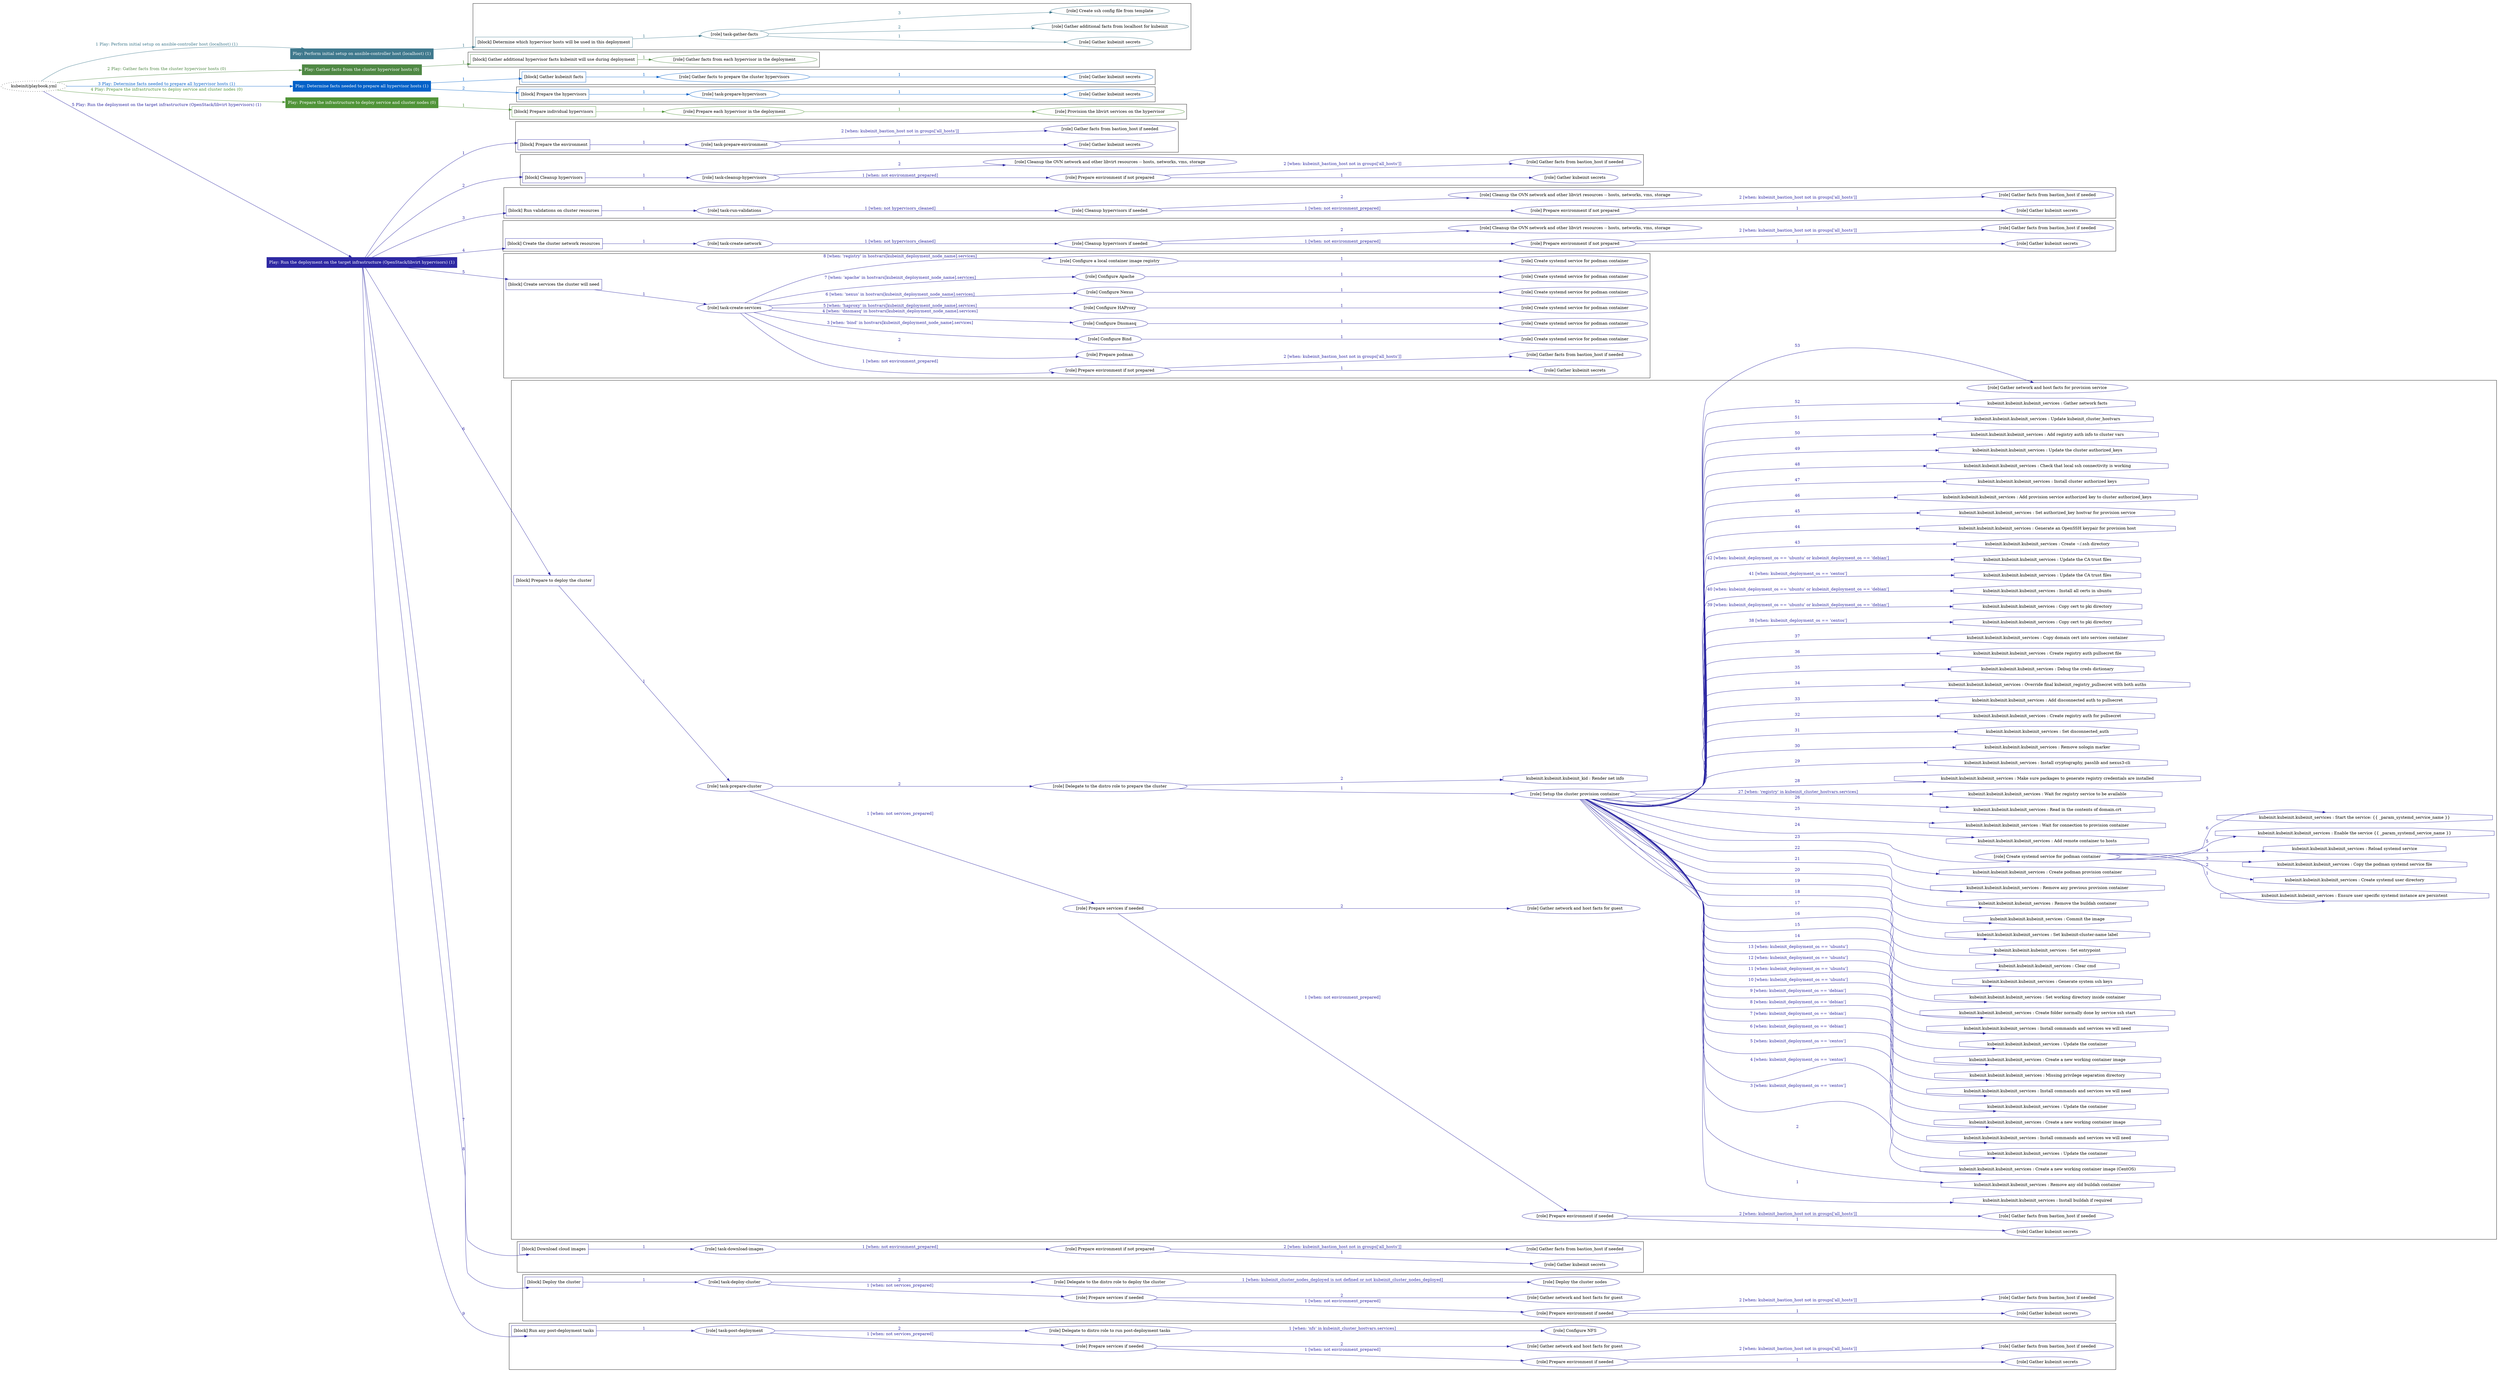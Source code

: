 digraph {
	graph [concentrate=true ordering=in rankdir=LR ratio=fill]
	edge [esep=5 sep=10]
	"kubeinit/playbook.yml" [URL="/home/runner/work/kubeinit/kubeinit/kubeinit/playbook.yml" id=playbook_0214af6c style=dotted]
	"kubeinit/playbook.yml" -> play_25b50c7b [label="1 Play: Perform initial setup on ansible-controller host (localhost) (1)" color="#3f798d" fontcolor="#3f798d" id=edge_play_25b50c7b labeltooltip="1 Play: Perform initial setup on ansible-controller host (localhost) (1)" tooltip="1 Play: Perform initial setup on ansible-controller host (localhost) (1)"]
	subgraph "Play: Perform initial setup on ansible-controller host (localhost) (1)" {
		play_25b50c7b [label="Play: Perform initial setup on ansible-controller host (localhost) (1)" URL="/home/runner/work/kubeinit/kubeinit/kubeinit/playbook.yml" color="#3f798d" fontcolor="#ffffff" id=play_25b50c7b shape=box style=filled tooltip=localhost]
		play_25b50c7b -> block_062e183e [label=1 color="#3f798d" fontcolor="#3f798d" id=edge_block_062e183e labeltooltip=1 tooltip=1]
		subgraph cluster_block_062e183e {
			block_062e183e [label="[block] Determine which hypervisor hosts will be used in this deployment" URL="/home/runner/work/kubeinit/kubeinit/kubeinit/playbook.yml" color="#3f798d" id=block_062e183e labeltooltip="Determine which hypervisor hosts will be used in this deployment" shape=box tooltip="Determine which hypervisor hosts will be used in this deployment"]
			block_062e183e -> role_48fd9539 [label="1 " color="#3f798d" fontcolor="#3f798d" id=edge_role_48fd9539 labeltooltip="1 " tooltip="1 "]
			subgraph "task-gather-facts" {
				role_48fd9539 [label="[role] task-gather-facts" URL="/home/runner/work/kubeinit/kubeinit/kubeinit/playbook.yml" color="#3f798d" id=role_48fd9539 tooltip="task-gather-facts"]
				role_48fd9539 -> role_ba512568 [label="1 " color="#3f798d" fontcolor="#3f798d" id=edge_role_ba512568 labeltooltip="1 " tooltip="1 "]
				subgraph "Gather kubeinit secrets" {
					role_ba512568 [label="[role] Gather kubeinit secrets" URL="/home/runner/.ansible/collections/ansible_collections/kubeinit/kubeinit/roles/kubeinit_prepare/tasks/build_hypervisors_group.yml" color="#3f798d" id=role_ba512568 tooltip="Gather kubeinit secrets"]
				}
				role_48fd9539 -> role_c07a8d64 [label="2 " color="#3f798d" fontcolor="#3f798d" id=edge_role_c07a8d64 labeltooltip="2 " tooltip="2 "]
				subgraph "Gather additional facts from localhost for kubeinit" {
					role_c07a8d64 [label="[role] Gather additional facts from localhost for kubeinit" URL="/home/runner/.ansible/collections/ansible_collections/kubeinit/kubeinit/roles/kubeinit_prepare/tasks/build_hypervisors_group.yml" color="#3f798d" id=role_c07a8d64 tooltip="Gather additional facts from localhost for kubeinit"]
				}
				role_48fd9539 -> role_3cb3ff96 [label="3 " color="#3f798d" fontcolor="#3f798d" id=edge_role_3cb3ff96 labeltooltip="3 " tooltip="3 "]
				subgraph "Create ssh config file from template" {
					role_3cb3ff96 [label="[role] Create ssh config file from template" URL="/home/runner/.ansible/collections/ansible_collections/kubeinit/kubeinit/roles/kubeinit_prepare/tasks/build_hypervisors_group.yml" color="#3f798d" id=role_3cb3ff96 tooltip="Create ssh config file from template"]
				}
			}
		}
	}
	"kubeinit/playbook.yml" -> play_d171b87c [label="2 Play: Gather facts from the cluster hypervisor hosts (0)" color="#4f8844" fontcolor="#4f8844" id=edge_play_d171b87c labeltooltip="2 Play: Gather facts from the cluster hypervisor hosts (0)" tooltip="2 Play: Gather facts from the cluster hypervisor hosts (0)"]
	subgraph "Play: Gather facts from the cluster hypervisor hosts (0)" {
		play_d171b87c [label="Play: Gather facts from the cluster hypervisor hosts (0)" URL="/home/runner/work/kubeinit/kubeinit/kubeinit/playbook.yml" color="#4f8844" fontcolor="#ffffff" id=play_d171b87c shape=box style=filled tooltip="Play: Gather facts from the cluster hypervisor hosts (0)"]
		play_d171b87c -> block_290c0864 [label=1 color="#4f8844" fontcolor="#4f8844" id=edge_block_290c0864 labeltooltip=1 tooltip=1]
		subgraph cluster_block_290c0864 {
			block_290c0864 [label="[block] Gather additional hypervisor facts kubeinit will use during deployment" URL="/home/runner/work/kubeinit/kubeinit/kubeinit/playbook.yml" color="#4f8844" id=block_290c0864 labeltooltip="Gather additional hypervisor facts kubeinit will use during deployment" shape=box tooltip="Gather additional hypervisor facts kubeinit will use during deployment"]
			block_290c0864 -> role_4f5a2f61 [label="1 " color="#4f8844" fontcolor="#4f8844" id=edge_role_4f5a2f61 labeltooltip="1 " tooltip="1 "]
			subgraph "Gather facts from each hypervisor in the deployment" {
				role_4f5a2f61 [label="[role] Gather facts from each hypervisor in the deployment" URL="/home/runner/work/kubeinit/kubeinit/kubeinit/playbook.yml" color="#4f8844" id=role_4f5a2f61 tooltip="Gather facts from each hypervisor in the deployment"]
			}
		}
	}
	"kubeinit/playbook.yml" -> play_b52fa6b9 [label="3 Play: Determine facts needed to prepare all hypervisor hosts (1)" color="#0461c8" fontcolor="#0461c8" id=edge_play_b52fa6b9 labeltooltip="3 Play: Determine facts needed to prepare all hypervisor hosts (1)" tooltip="3 Play: Determine facts needed to prepare all hypervisor hosts (1)"]
	subgraph "Play: Determine facts needed to prepare all hypervisor hosts (1)" {
		play_b52fa6b9 [label="Play: Determine facts needed to prepare all hypervisor hosts (1)" URL="/home/runner/work/kubeinit/kubeinit/kubeinit/playbook.yml" color="#0461c8" fontcolor="#ffffff" id=play_b52fa6b9 shape=box style=filled tooltip=localhost]
		play_b52fa6b9 -> block_6ef1569d [label=1 color="#0461c8" fontcolor="#0461c8" id=edge_block_6ef1569d labeltooltip=1 tooltip=1]
		subgraph cluster_block_6ef1569d {
			block_6ef1569d [label="[block] Gather kubeinit facts" URL="/home/runner/work/kubeinit/kubeinit/kubeinit/playbook.yml" color="#0461c8" id=block_6ef1569d labeltooltip="Gather kubeinit facts" shape=box tooltip="Gather kubeinit facts"]
			block_6ef1569d -> role_d5b4bd22 [label="1 " color="#0461c8" fontcolor="#0461c8" id=edge_role_d5b4bd22 labeltooltip="1 " tooltip="1 "]
			subgraph "Gather facts to prepare the cluster hypervisors" {
				role_d5b4bd22 [label="[role] Gather facts to prepare the cluster hypervisors" URL="/home/runner/work/kubeinit/kubeinit/kubeinit/playbook.yml" color="#0461c8" id=role_d5b4bd22 tooltip="Gather facts to prepare the cluster hypervisors"]
				role_d5b4bd22 -> role_ae54499f [label="1 " color="#0461c8" fontcolor="#0461c8" id=edge_role_ae54499f labeltooltip="1 " tooltip="1 "]
				subgraph "Gather kubeinit secrets" {
					role_ae54499f [label="[role] Gather kubeinit secrets" URL="/home/runner/.ansible/collections/ansible_collections/kubeinit/kubeinit/roles/kubeinit_prepare/tasks/gather_kubeinit_facts.yml" color="#0461c8" id=role_ae54499f tooltip="Gather kubeinit secrets"]
				}
			}
		}
		play_b52fa6b9 -> block_694d4605 [label=2 color="#0461c8" fontcolor="#0461c8" id=edge_block_694d4605 labeltooltip=2 tooltip=2]
		subgraph cluster_block_694d4605 {
			block_694d4605 [label="[block] Prepare the hypervisors" URL="/home/runner/work/kubeinit/kubeinit/kubeinit/playbook.yml" color="#0461c8" id=block_694d4605 labeltooltip="Prepare the hypervisors" shape=box tooltip="Prepare the hypervisors"]
			block_694d4605 -> role_294c6266 [label="1 " color="#0461c8" fontcolor="#0461c8" id=edge_role_294c6266 labeltooltip="1 " tooltip="1 "]
			subgraph "task-prepare-hypervisors" {
				role_294c6266 [label="[role] task-prepare-hypervisors" URL="/home/runner/work/kubeinit/kubeinit/kubeinit/playbook.yml" color="#0461c8" id=role_294c6266 tooltip="task-prepare-hypervisors"]
				role_294c6266 -> role_8834382d [label="1 " color="#0461c8" fontcolor="#0461c8" id=edge_role_8834382d labeltooltip="1 " tooltip="1 "]
				subgraph "Gather kubeinit secrets" {
					role_8834382d [label="[role] Gather kubeinit secrets" URL="/home/runner/.ansible/collections/ansible_collections/kubeinit/kubeinit/roles/kubeinit_prepare/tasks/gather_kubeinit_facts.yml" color="#0461c8" id=role_8834382d tooltip="Gather kubeinit secrets"]
				}
			}
		}
	}
	"kubeinit/playbook.yml" -> play_5f3ab126 [label="4 Play: Prepare the infrastructure to deploy service and cluster nodes (0)" color="#509438" fontcolor="#509438" id=edge_play_5f3ab126 labeltooltip="4 Play: Prepare the infrastructure to deploy service and cluster nodes (0)" tooltip="4 Play: Prepare the infrastructure to deploy service and cluster nodes (0)"]
	subgraph "Play: Prepare the infrastructure to deploy service and cluster nodes (0)" {
		play_5f3ab126 [label="Play: Prepare the infrastructure to deploy service and cluster nodes (0)" URL="/home/runner/work/kubeinit/kubeinit/kubeinit/playbook.yml" color="#509438" fontcolor="#ffffff" id=play_5f3ab126 shape=box style=filled tooltip="Play: Prepare the infrastructure to deploy service and cluster nodes (0)"]
		play_5f3ab126 -> block_a80ba78e [label=1 color="#509438" fontcolor="#509438" id=edge_block_a80ba78e labeltooltip=1 tooltip=1]
		subgraph cluster_block_a80ba78e {
			block_a80ba78e [label="[block] Prepare individual hypervisors" URL="/home/runner/work/kubeinit/kubeinit/kubeinit/playbook.yml" color="#509438" id=block_a80ba78e labeltooltip="Prepare individual hypervisors" shape=box tooltip="Prepare individual hypervisors"]
			block_a80ba78e -> role_3d53a60e [label="1 " color="#509438" fontcolor="#509438" id=edge_role_3d53a60e labeltooltip="1 " tooltip="1 "]
			subgraph "Prepare each hypervisor in the deployment" {
				role_3d53a60e [label="[role] Prepare each hypervisor in the deployment" URL="/home/runner/work/kubeinit/kubeinit/kubeinit/playbook.yml" color="#509438" id=role_3d53a60e tooltip="Prepare each hypervisor in the deployment"]
				role_3d53a60e -> role_918ebe09 [label="1 " color="#509438" fontcolor="#509438" id=edge_role_918ebe09 labeltooltip="1 " tooltip="1 "]
				subgraph "Provision the libvirt services on the hypervisor" {
					role_918ebe09 [label="[role] Provision the libvirt services on the hypervisor" URL="/home/runner/.ansible/collections/ansible_collections/kubeinit/kubeinit/roles/kubeinit_prepare/tasks/prepare_hypervisor.yml" color="#509438" id=role_918ebe09 tooltip="Provision the libvirt services on the hypervisor"]
				}
			}
		}
	}
	"kubeinit/playbook.yml" -> play_50a9f42a [label="5 Play: Run the deployment on the target infrastructure (OpenStack/libvirt hypervisors) (1)" color="#2e29a3" fontcolor="#2e29a3" id=edge_play_50a9f42a labeltooltip="5 Play: Run the deployment on the target infrastructure (OpenStack/libvirt hypervisors) (1)" tooltip="5 Play: Run the deployment on the target infrastructure (OpenStack/libvirt hypervisors) (1)"]
	subgraph "Play: Run the deployment on the target infrastructure (OpenStack/libvirt hypervisors) (1)" {
		play_50a9f42a [label="Play: Run the deployment on the target infrastructure (OpenStack/libvirt hypervisors) (1)" URL="/home/runner/work/kubeinit/kubeinit/kubeinit/playbook.yml" color="#2e29a3" fontcolor="#ffffff" id=play_50a9f42a shape=box style=filled tooltip=localhost]
		play_50a9f42a -> block_251b08ab [label=1 color="#2e29a3" fontcolor="#2e29a3" id=edge_block_251b08ab labeltooltip=1 tooltip=1]
		subgraph cluster_block_251b08ab {
			block_251b08ab [label="[block] Prepare the environment" URL="/home/runner/work/kubeinit/kubeinit/kubeinit/playbook.yml" color="#2e29a3" id=block_251b08ab labeltooltip="Prepare the environment" shape=box tooltip="Prepare the environment"]
			block_251b08ab -> role_6061d06c [label="1 " color="#2e29a3" fontcolor="#2e29a3" id=edge_role_6061d06c labeltooltip="1 " tooltip="1 "]
			subgraph "task-prepare-environment" {
				role_6061d06c [label="[role] task-prepare-environment" URL="/home/runner/work/kubeinit/kubeinit/kubeinit/playbook.yml" color="#2e29a3" id=role_6061d06c tooltip="task-prepare-environment"]
				role_6061d06c -> role_a13a12f4 [label="1 " color="#2e29a3" fontcolor="#2e29a3" id=edge_role_a13a12f4 labeltooltip="1 " tooltip="1 "]
				subgraph "Gather kubeinit secrets" {
					role_a13a12f4 [label="[role] Gather kubeinit secrets" URL="/home/runner/.ansible/collections/ansible_collections/kubeinit/kubeinit/roles/kubeinit_prepare/tasks/gather_kubeinit_facts.yml" color="#2e29a3" id=role_a13a12f4 tooltip="Gather kubeinit secrets"]
				}
				role_6061d06c -> role_b3934b83 [label="2 [when: kubeinit_bastion_host not in groups['all_hosts']]" color="#2e29a3" fontcolor="#2e29a3" id=edge_role_b3934b83 labeltooltip="2 [when: kubeinit_bastion_host not in groups['all_hosts']]" tooltip="2 [when: kubeinit_bastion_host not in groups['all_hosts']]"]
				subgraph "Gather facts from bastion_host if needed" {
					role_b3934b83 [label="[role] Gather facts from bastion_host if needed" URL="/home/runner/.ansible/collections/ansible_collections/kubeinit/kubeinit/roles/kubeinit_prepare/tasks/main.yml" color="#2e29a3" id=role_b3934b83 tooltip="Gather facts from bastion_host if needed"]
				}
			}
		}
		play_50a9f42a -> block_6ce02ca8 [label=2 color="#2e29a3" fontcolor="#2e29a3" id=edge_block_6ce02ca8 labeltooltip=2 tooltip=2]
		subgraph cluster_block_6ce02ca8 {
			block_6ce02ca8 [label="[block] Cleanup hypervisors" URL="/home/runner/work/kubeinit/kubeinit/kubeinit/playbook.yml" color="#2e29a3" id=block_6ce02ca8 labeltooltip="Cleanup hypervisors" shape=box tooltip="Cleanup hypervisors"]
			block_6ce02ca8 -> role_3ccfbd0f [label="1 " color="#2e29a3" fontcolor="#2e29a3" id=edge_role_3ccfbd0f labeltooltip="1 " tooltip="1 "]
			subgraph "task-cleanup-hypervisors" {
				role_3ccfbd0f [label="[role] task-cleanup-hypervisors" URL="/home/runner/work/kubeinit/kubeinit/kubeinit/playbook.yml" color="#2e29a3" id=role_3ccfbd0f tooltip="task-cleanup-hypervisors"]
				role_3ccfbd0f -> role_ca1bd667 [label="1 [when: not environment_prepared]" color="#2e29a3" fontcolor="#2e29a3" id=edge_role_ca1bd667 labeltooltip="1 [when: not environment_prepared]" tooltip="1 [when: not environment_prepared]"]
				subgraph "Prepare environment if not prepared" {
					role_ca1bd667 [label="[role] Prepare environment if not prepared" URL="/home/runner/.ansible/collections/ansible_collections/kubeinit/kubeinit/roles/kubeinit_libvirt/tasks/cleanup_hypervisors.yml" color="#2e29a3" id=role_ca1bd667 tooltip="Prepare environment if not prepared"]
					role_ca1bd667 -> role_0b77c6c0 [label="1 " color="#2e29a3" fontcolor="#2e29a3" id=edge_role_0b77c6c0 labeltooltip="1 " tooltip="1 "]
					subgraph "Gather kubeinit secrets" {
						role_0b77c6c0 [label="[role] Gather kubeinit secrets" URL="/home/runner/.ansible/collections/ansible_collections/kubeinit/kubeinit/roles/kubeinit_prepare/tasks/gather_kubeinit_facts.yml" color="#2e29a3" id=role_0b77c6c0 tooltip="Gather kubeinit secrets"]
					}
					role_ca1bd667 -> role_1f7ce42d [label="2 [when: kubeinit_bastion_host not in groups['all_hosts']]" color="#2e29a3" fontcolor="#2e29a3" id=edge_role_1f7ce42d labeltooltip="2 [when: kubeinit_bastion_host not in groups['all_hosts']]" tooltip="2 [when: kubeinit_bastion_host not in groups['all_hosts']]"]
					subgraph "Gather facts from bastion_host if needed" {
						role_1f7ce42d [label="[role] Gather facts from bastion_host if needed" URL="/home/runner/.ansible/collections/ansible_collections/kubeinit/kubeinit/roles/kubeinit_prepare/tasks/main.yml" color="#2e29a3" id=role_1f7ce42d tooltip="Gather facts from bastion_host if needed"]
					}
				}
				role_3ccfbd0f -> role_bbac1ad9 [label="2 " color="#2e29a3" fontcolor="#2e29a3" id=edge_role_bbac1ad9 labeltooltip="2 " tooltip="2 "]
				subgraph "Cleanup the OVN network and other libvirt resources -- hosts, networks, vms, storage" {
					role_bbac1ad9 [label="[role] Cleanup the OVN network and other libvirt resources -- hosts, networks, vms, storage" URL="/home/runner/.ansible/collections/ansible_collections/kubeinit/kubeinit/roles/kubeinit_libvirt/tasks/cleanup_hypervisors.yml" color="#2e29a3" id=role_bbac1ad9 tooltip="Cleanup the OVN network and other libvirt resources -- hosts, networks, vms, storage"]
				}
			}
		}
		play_50a9f42a -> block_c6a77ccb [label=3 color="#2e29a3" fontcolor="#2e29a3" id=edge_block_c6a77ccb labeltooltip=3 tooltip=3]
		subgraph cluster_block_c6a77ccb {
			block_c6a77ccb [label="[block] Run validations on cluster resources" URL="/home/runner/work/kubeinit/kubeinit/kubeinit/playbook.yml" color="#2e29a3" id=block_c6a77ccb labeltooltip="Run validations on cluster resources" shape=box tooltip="Run validations on cluster resources"]
			block_c6a77ccb -> role_709d48fb [label="1 " color="#2e29a3" fontcolor="#2e29a3" id=edge_role_709d48fb labeltooltip="1 " tooltip="1 "]
			subgraph "task-run-validations" {
				role_709d48fb [label="[role] task-run-validations" URL="/home/runner/work/kubeinit/kubeinit/kubeinit/playbook.yml" color="#2e29a3" id=role_709d48fb tooltip="task-run-validations"]
				role_709d48fb -> role_711aa362 [label="1 [when: not hypervisors_cleaned]" color="#2e29a3" fontcolor="#2e29a3" id=edge_role_711aa362 labeltooltip="1 [when: not hypervisors_cleaned]" tooltip="1 [when: not hypervisors_cleaned]"]
				subgraph "Cleanup hypervisors if needed" {
					role_711aa362 [label="[role] Cleanup hypervisors if needed" URL="/home/runner/.ansible/collections/ansible_collections/kubeinit/kubeinit/roles/kubeinit_validations/tasks/main.yml" color="#2e29a3" id=role_711aa362 tooltip="Cleanup hypervisors if needed"]
					role_711aa362 -> role_5f07e687 [label="1 [when: not environment_prepared]" color="#2e29a3" fontcolor="#2e29a3" id=edge_role_5f07e687 labeltooltip="1 [when: not environment_prepared]" tooltip="1 [when: not environment_prepared]"]
					subgraph "Prepare environment if not prepared" {
						role_5f07e687 [label="[role] Prepare environment if not prepared" URL="/home/runner/.ansible/collections/ansible_collections/kubeinit/kubeinit/roles/kubeinit_libvirt/tasks/cleanup_hypervisors.yml" color="#2e29a3" id=role_5f07e687 tooltip="Prepare environment if not prepared"]
						role_5f07e687 -> role_f6b035c8 [label="1 " color="#2e29a3" fontcolor="#2e29a3" id=edge_role_f6b035c8 labeltooltip="1 " tooltip="1 "]
						subgraph "Gather kubeinit secrets" {
							role_f6b035c8 [label="[role] Gather kubeinit secrets" URL="/home/runner/.ansible/collections/ansible_collections/kubeinit/kubeinit/roles/kubeinit_prepare/tasks/gather_kubeinit_facts.yml" color="#2e29a3" id=role_f6b035c8 tooltip="Gather kubeinit secrets"]
						}
						role_5f07e687 -> role_e0671986 [label="2 [when: kubeinit_bastion_host not in groups['all_hosts']]" color="#2e29a3" fontcolor="#2e29a3" id=edge_role_e0671986 labeltooltip="2 [when: kubeinit_bastion_host not in groups['all_hosts']]" tooltip="2 [when: kubeinit_bastion_host not in groups['all_hosts']]"]
						subgraph "Gather facts from bastion_host if needed" {
							role_e0671986 [label="[role] Gather facts from bastion_host if needed" URL="/home/runner/.ansible/collections/ansible_collections/kubeinit/kubeinit/roles/kubeinit_prepare/tasks/main.yml" color="#2e29a3" id=role_e0671986 tooltip="Gather facts from bastion_host if needed"]
						}
					}
					role_711aa362 -> role_9dc1dc49 [label="2 " color="#2e29a3" fontcolor="#2e29a3" id=edge_role_9dc1dc49 labeltooltip="2 " tooltip="2 "]
					subgraph "Cleanup the OVN network and other libvirt resources -- hosts, networks, vms, storage" {
						role_9dc1dc49 [label="[role] Cleanup the OVN network and other libvirt resources -- hosts, networks, vms, storage" URL="/home/runner/.ansible/collections/ansible_collections/kubeinit/kubeinit/roles/kubeinit_libvirt/tasks/cleanup_hypervisors.yml" color="#2e29a3" id=role_9dc1dc49 tooltip="Cleanup the OVN network and other libvirt resources -- hosts, networks, vms, storage"]
					}
				}
			}
		}
		play_50a9f42a -> block_88ddff35 [label=4 color="#2e29a3" fontcolor="#2e29a3" id=edge_block_88ddff35 labeltooltip=4 tooltip=4]
		subgraph cluster_block_88ddff35 {
			block_88ddff35 [label="[block] Create the cluster network resources" URL="/home/runner/work/kubeinit/kubeinit/kubeinit/playbook.yml" color="#2e29a3" id=block_88ddff35 labeltooltip="Create the cluster network resources" shape=box tooltip="Create the cluster network resources"]
			block_88ddff35 -> role_2aaf6d5a [label="1 " color="#2e29a3" fontcolor="#2e29a3" id=edge_role_2aaf6d5a labeltooltip="1 " tooltip="1 "]
			subgraph "task-create-network" {
				role_2aaf6d5a [label="[role] task-create-network" URL="/home/runner/work/kubeinit/kubeinit/kubeinit/playbook.yml" color="#2e29a3" id=role_2aaf6d5a tooltip="task-create-network"]
				role_2aaf6d5a -> role_0faff47e [label="1 [when: not hypervisors_cleaned]" color="#2e29a3" fontcolor="#2e29a3" id=edge_role_0faff47e labeltooltip="1 [when: not hypervisors_cleaned]" tooltip="1 [when: not hypervisors_cleaned]"]
				subgraph "Cleanup hypervisors if needed" {
					role_0faff47e [label="[role] Cleanup hypervisors if needed" URL="/home/runner/.ansible/collections/ansible_collections/kubeinit/kubeinit/roles/kubeinit_libvirt/tasks/create_network.yml" color="#2e29a3" id=role_0faff47e tooltip="Cleanup hypervisors if needed"]
					role_0faff47e -> role_d075b710 [label="1 [when: not environment_prepared]" color="#2e29a3" fontcolor="#2e29a3" id=edge_role_d075b710 labeltooltip="1 [when: not environment_prepared]" tooltip="1 [when: not environment_prepared]"]
					subgraph "Prepare environment if not prepared" {
						role_d075b710 [label="[role] Prepare environment if not prepared" URL="/home/runner/.ansible/collections/ansible_collections/kubeinit/kubeinit/roles/kubeinit_libvirt/tasks/cleanup_hypervisors.yml" color="#2e29a3" id=role_d075b710 tooltip="Prepare environment if not prepared"]
						role_d075b710 -> role_292c73bc [label="1 " color="#2e29a3" fontcolor="#2e29a3" id=edge_role_292c73bc labeltooltip="1 " tooltip="1 "]
						subgraph "Gather kubeinit secrets" {
							role_292c73bc [label="[role] Gather kubeinit secrets" URL="/home/runner/.ansible/collections/ansible_collections/kubeinit/kubeinit/roles/kubeinit_prepare/tasks/gather_kubeinit_facts.yml" color="#2e29a3" id=role_292c73bc tooltip="Gather kubeinit secrets"]
						}
						role_d075b710 -> role_1046288d [label="2 [when: kubeinit_bastion_host not in groups['all_hosts']]" color="#2e29a3" fontcolor="#2e29a3" id=edge_role_1046288d labeltooltip="2 [when: kubeinit_bastion_host not in groups['all_hosts']]" tooltip="2 [when: kubeinit_bastion_host not in groups['all_hosts']]"]
						subgraph "Gather facts from bastion_host if needed" {
							role_1046288d [label="[role] Gather facts from bastion_host if needed" URL="/home/runner/.ansible/collections/ansible_collections/kubeinit/kubeinit/roles/kubeinit_prepare/tasks/main.yml" color="#2e29a3" id=role_1046288d tooltip="Gather facts from bastion_host if needed"]
						}
					}
					role_0faff47e -> role_c8a6e371 [label="2 " color="#2e29a3" fontcolor="#2e29a3" id=edge_role_c8a6e371 labeltooltip="2 " tooltip="2 "]
					subgraph "Cleanup the OVN network and other libvirt resources -- hosts, networks, vms, storage" {
						role_c8a6e371 [label="[role] Cleanup the OVN network and other libvirt resources -- hosts, networks, vms, storage" URL="/home/runner/.ansible/collections/ansible_collections/kubeinit/kubeinit/roles/kubeinit_libvirt/tasks/cleanup_hypervisors.yml" color="#2e29a3" id=role_c8a6e371 tooltip="Cleanup the OVN network and other libvirt resources -- hosts, networks, vms, storage"]
					}
				}
			}
		}
		play_50a9f42a -> block_3fa587b2 [label=5 color="#2e29a3" fontcolor="#2e29a3" id=edge_block_3fa587b2 labeltooltip=5 tooltip=5]
		subgraph cluster_block_3fa587b2 {
			block_3fa587b2 [label="[block] Create services the cluster will need" URL="/home/runner/work/kubeinit/kubeinit/kubeinit/playbook.yml" color="#2e29a3" id=block_3fa587b2 labeltooltip="Create services the cluster will need" shape=box tooltip="Create services the cluster will need"]
			block_3fa587b2 -> role_04b82042 [label="1 " color="#2e29a3" fontcolor="#2e29a3" id=edge_role_04b82042 labeltooltip="1 " tooltip="1 "]
			subgraph "task-create-services" {
				role_04b82042 [label="[role] task-create-services" URL="/home/runner/work/kubeinit/kubeinit/kubeinit/playbook.yml" color="#2e29a3" id=role_04b82042 tooltip="task-create-services"]
				role_04b82042 -> role_69f22f16 [label="1 [when: not environment_prepared]" color="#2e29a3" fontcolor="#2e29a3" id=edge_role_69f22f16 labeltooltip="1 [when: not environment_prepared]" tooltip="1 [when: not environment_prepared]"]
				subgraph "Prepare environment if not prepared" {
					role_69f22f16 [label="[role] Prepare environment if not prepared" URL="/home/runner/.ansible/collections/ansible_collections/kubeinit/kubeinit/roles/kubeinit_services/tasks/main.yml" color="#2e29a3" id=role_69f22f16 tooltip="Prepare environment if not prepared"]
					role_69f22f16 -> role_27b871d9 [label="1 " color="#2e29a3" fontcolor="#2e29a3" id=edge_role_27b871d9 labeltooltip="1 " tooltip="1 "]
					subgraph "Gather kubeinit secrets" {
						role_27b871d9 [label="[role] Gather kubeinit secrets" URL="/home/runner/.ansible/collections/ansible_collections/kubeinit/kubeinit/roles/kubeinit_prepare/tasks/gather_kubeinit_facts.yml" color="#2e29a3" id=role_27b871d9 tooltip="Gather kubeinit secrets"]
					}
					role_69f22f16 -> role_c3c7b39d [label="2 [when: kubeinit_bastion_host not in groups['all_hosts']]" color="#2e29a3" fontcolor="#2e29a3" id=edge_role_c3c7b39d labeltooltip="2 [when: kubeinit_bastion_host not in groups['all_hosts']]" tooltip="2 [when: kubeinit_bastion_host not in groups['all_hosts']]"]
					subgraph "Gather facts from bastion_host if needed" {
						role_c3c7b39d [label="[role] Gather facts from bastion_host if needed" URL="/home/runner/.ansible/collections/ansible_collections/kubeinit/kubeinit/roles/kubeinit_prepare/tasks/main.yml" color="#2e29a3" id=role_c3c7b39d tooltip="Gather facts from bastion_host if needed"]
					}
				}
				role_04b82042 -> role_6553e50a [label="2 " color="#2e29a3" fontcolor="#2e29a3" id=edge_role_6553e50a labeltooltip="2 " tooltip="2 "]
				subgraph "Prepare podman" {
					role_6553e50a [label="[role] Prepare podman" URL="/home/runner/.ansible/collections/ansible_collections/kubeinit/kubeinit/roles/kubeinit_services/tasks/00_create_service_pod.yml" color="#2e29a3" id=role_6553e50a tooltip="Prepare podman"]
				}
				role_04b82042 -> role_e4bf021b [label="3 [when: 'bind' in hostvars[kubeinit_deployment_node_name].services]" color="#2e29a3" fontcolor="#2e29a3" id=edge_role_e4bf021b labeltooltip="3 [when: 'bind' in hostvars[kubeinit_deployment_node_name].services]" tooltip="3 [when: 'bind' in hostvars[kubeinit_deployment_node_name].services]"]
				subgraph "Configure Bind" {
					role_e4bf021b [label="[role] Configure Bind" URL="/home/runner/.ansible/collections/ansible_collections/kubeinit/kubeinit/roles/kubeinit_services/tasks/start_services_containers.yml" color="#2e29a3" id=role_e4bf021b tooltip="Configure Bind"]
					role_e4bf021b -> role_b0e31d89 [label="1 " color="#2e29a3" fontcolor="#2e29a3" id=edge_role_b0e31d89 labeltooltip="1 " tooltip="1 "]
					subgraph "Create systemd service for podman container" {
						role_b0e31d89 [label="[role] Create systemd service for podman container" URL="/home/runner/.ansible/collections/ansible_collections/kubeinit/kubeinit/roles/kubeinit_bind/tasks/main.yml" color="#2e29a3" id=role_b0e31d89 tooltip="Create systemd service for podman container"]
					}
				}
				role_04b82042 -> role_19846225 [label="4 [when: 'dnsmasq' in hostvars[kubeinit_deployment_node_name].services]" color="#2e29a3" fontcolor="#2e29a3" id=edge_role_19846225 labeltooltip="4 [when: 'dnsmasq' in hostvars[kubeinit_deployment_node_name].services]" tooltip="4 [when: 'dnsmasq' in hostvars[kubeinit_deployment_node_name].services]"]
				subgraph "Configure Dnsmasq" {
					role_19846225 [label="[role] Configure Dnsmasq" URL="/home/runner/.ansible/collections/ansible_collections/kubeinit/kubeinit/roles/kubeinit_services/tasks/start_services_containers.yml" color="#2e29a3" id=role_19846225 tooltip="Configure Dnsmasq"]
					role_19846225 -> role_39cf6005 [label="1 " color="#2e29a3" fontcolor="#2e29a3" id=edge_role_39cf6005 labeltooltip="1 " tooltip="1 "]
					subgraph "Create systemd service for podman container" {
						role_39cf6005 [label="[role] Create systemd service for podman container" URL="/home/runner/.ansible/collections/ansible_collections/kubeinit/kubeinit/roles/kubeinit_dnsmasq/tasks/main.yml" color="#2e29a3" id=role_39cf6005 tooltip="Create systemd service for podman container"]
					}
				}
				role_04b82042 -> role_ebe39af8 [label="5 [when: 'haproxy' in hostvars[kubeinit_deployment_node_name].services]" color="#2e29a3" fontcolor="#2e29a3" id=edge_role_ebe39af8 labeltooltip="5 [when: 'haproxy' in hostvars[kubeinit_deployment_node_name].services]" tooltip="5 [when: 'haproxy' in hostvars[kubeinit_deployment_node_name].services]"]
				subgraph "Configure HAProxy" {
					role_ebe39af8 [label="[role] Configure HAProxy" URL="/home/runner/.ansible/collections/ansible_collections/kubeinit/kubeinit/roles/kubeinit_services/tasks/start_services_containers.yml" color="#2e29a3" id=role_ebe39af8 tooltip="Configure HAProxy"]
					role_ebe39af8 -> role_d28b6d05 [label="1 " color="#2e29a3" fontcolor="#2e29a3" id=edge_role_d28b6d05 labeltooltip="1 " tooltip="1 "]
					subgraph "Create systemd service for podman container" {
						role_d28b6d05 [label="[role] Create systemd service for podman container" URL="/home/runner/.ansible/collections/ansible_collections/kubeinit/kubeinit/roles/kubeinit_haproxy/tasks/main.yml" color="#2e29a3" id=role_d28b6d05 tooltip="Create systemd service for podman container"]
					}
				}
				role_04b82042 -> role_ee3ebd74 [label="6 [when: 'nexus' in hostvars[kubeinit_deployment_node_name].services]" color="#2e29a3" fontcolor="#2e29a3" id=edge_role_ee3ebd74 labeltooltip="6 [when: 'nexus' in hostvars[kubeinit_deployment_node_name].services]" tooltip="6 [when: 'nexus' in hostvars[kubeinit_deployment_node_name].services]"]
				subgraph "Configure Nexus" {
					role_ee3ebd74 [label="[role] Configure Nexus" URL="/home/runner/.ansible/collections/ansible_collections/kubeinit/kubeinit/roles/kubeinit_services/tasks/start_services_containers.yml" color="#2e29a3" id=role_ee3ebd74 tooltip="Configure Nexus"]
					role_ee3ebd74 -> role_5431cd3d [label="1 " color="#2e29a3" fontcolor="#2e29a3" id=edge_role_5431cd3d labeltooltip="1 " tooltip="1 "]
					subgraph "Create systemd service for podman container" {
						role_5431cd3d [label="[role] Create systemd service for podman container" URL="/home/runner/.ansible/collections/ansible_collections/kubeinit/kubeinit/roles/kubeinit_nexus/tasks/main.yml" color="#2e29a3" id=role_5431cd3d tooltip="Create systemd service for podman container"]
					}
				}
				role_04b82042 -> role_b890ebc8 [label="7 [when: 'apache' in hostvars[kubeinit_deployment_node_name].services]" color="#2e29a3" fontcolor="#2e29a3" id=edge_role_b890ebc8 labeltooltip="7 [when: 'apache' in hostvars[kubeinit_deployment_node_name].services]" tooltip="7 [when: 'apache' in hostvars[kubeinit_deployment_node_name].services]"]
				subgraph "Configure Apache" {
					role_b890ebc8 [label="[role] Configure Apache" URL="/home/runner/.ansible/collections/ansible_collections/kubeinit/kubeinit/roles/kubeinit_services/tasks/start_services_containers.yml" color="#2e29a3" id=role_b890ebc8 tooltip="Configure Apache"]
					role_b890ebc8 -> role_ea1f8738 [label="1 " color="#2e29a3" fontcolor="#2e29a3" id=edge_role_ea1f8738 labeltooltip="1 " tooltip="1 "]
					subgraph "Create systemd service for podman container" {
						role_ea1f8738 [label="[role] Create systemd service for podman container" URL="/home/runner/.ansible/collections/ansible_collections/kubeinit/kubeinit/roles/kubeinit_apache/tasks/main.yml" color="#2e29a3" id=role_ea1f8738 tooltip="Create systemd service for podman container"]
					}
				}
				role_04b82042 -> role_4c24801f [label="8 [when: 'registry' in hostvars[kubeinit_deployment_node_name].services]" color="#2e29a3" fontcolor="#2e29a3" id=edge_role_4c24801f labeltooltip="8 [when: 'registry' in hostvars[kubeinit_deployment_node_name].services]" tooltip="8 [when: 'registry' in hostvars[kubeinit_deployment_node_name].services]"]
				subgraph "Configure a local container image registry" {
					role_4c24801f [label="[role] Configure a local container image registry" URL="/home/runner/.ansible/collections/ansible_collections/kubeinit/kubeinit/roles/kubeinit_services/tasks/start_services_containers.yml" color="#2e29a3" id=role_4c24801f tooltip="Configure a local container image registry"]
					role_4c24801f -> role_b771091d [label="1 " color="#2e29a3" fontcolor="#2e29a3" id=edge_role_b771091d labeltooltip="1 " tooltip="1 "]
					subgraph "Create systemd service for podman container" {
						role_b771091d [label="[role] Create systemd service for podman container" URL="/home/runner/.ansible/collections/ansible_collections/kubeinit/kubeinit/roles/kubeinit_registry/tasks/main.yml" color="#2e29a3" id=role_b771091d tooltip="Create systemd service for podman container"]
					}
				}
			}
		}
		play_50a9f42a -> block_e718491a [label=6 color="#2e29a3" fontcolor="#2e29a3" id=edge_block_e718491a labeltooltip=6 tooltip=6]
		subgraph cluster_block_e718491a {
			block_e718491a [label="[block] Prepare to deploy the cluster" URL="/home/runner/work/kubeinit/kubeinit/kubeinit/playbook.yml" color="#2e29a3" id=block_e718491a labeltooltip="Prepare to deploy the cluster" shape=box tooltip="Prepare to deploy the cluster"]
			block_e718491a -> role_a1981e8c [label="1 " color="#2e29a3" fontcolor="#2e29a3" id=edge_role_a1981e8c labeltooltip="1 " tooltip="1 "]
			subgraph "task-prepare-cluster" {
				role_a1981e8c [label="[role] task-prepare-cluster" URL="/home/runner/work/kubeinit/kubeinit/kubeinit/playbook.yml" color="#2e29a3" id=role_a1981e8c tooltip="task-prepare-cluster"]
				role_a1981e8c -> role_2d8bccce [label="1 [when: not services_prepared]" color="#2e29a3" fontcolor="#2e29a3" id=edge_role_2d8bccce labeltooltip="1 [when: not services_prepared]" tooltip="1 [when: not services_prepared]"]
				subgraph "Prepare services if needed" {
					role_2d8bccce [label="[role] Prepare services if needed" URL="/home/runner/.ansible/collections/ansible_collections/kubeinit/kubeinit/roles/kubeinit_prepare/tasks/prepare_cluster.yml" color="#2e29a3" id=role_2d8bccce tooltip="Prepare services if needed"]
					role_2d8bccce -> role_1370904b [label="1 [when: not environment_prepared]" color="#2e29a3" fontcolor="#2e29a3" id=edge_role_1370904b labeltooltip="1 [when: not environment_prepared]" tooltip="1 [when: not environment_prepared]"]
					subgraph "Prepare environment if needed" {
						role_1370904b [label="[role] Prepare environment if needed" URL="/home/runner/.ansible/collections/ansible_collections/kubeinit/kubeinit/roles/kubeinit_services/tasks/prepare_services.yml" color="#2e29a3" id=role_1370904b tooltip="Prepare environment if needed"]
						role_1370904b -> role_4ec5bd01 [label="1 " color="#2e29a3" fontcolor="#2e29a3" id=edge_role_4ec5bd01 labeltooltip="1 " tooltip="1 "]
						subgraph "Gather kubeinit secrets" {
							role_4ec5bd01 [label="[role] Gather kubeinit secrets" URL="/home/runner/.ansible/collections/ansible_collections/kubeinit/kubeinit/roles/kubeinit_prepare/tasks/gather_kubeinit_facts.yml" color="#2e29a3" id=role_4ec5bd01 tooltip="Gather kubeinit secrets"]
						}
						role_1370904b -> role_597de396 [label="2 [when: kubeinit_bastion_host not in groups['all_hosts']]" color="#2e29a3" fontcolor="#2e29a3" id=edge_role_597de396 labeltooltip="2 [when: kubeinit_bastion_host not in groups['all_hosts']]" tooltip="2 [when: kubeinit_bastion_host not in groups['all_hosts']]"]
						subgraph "Gather facts from bastion_host if needed" {
							role_597de396 [label="[role] Gather facts from bastion_host if needed" URL="/home/runner/.ansible/collections/ansible_collections/kubeinit/kubeinit/roles/kubeinit_prepare/tasks/main.yml" color="#2e29a3" id=role_597de396 tooltip="Gather facts from bastion_host if needed"]
						}
					}
					role_2d8bccce -> role_98265f89 [label="2 " color="#2e29a3" fontcolor="#2e29a3" id=edge_role_98265f89 labeltooltip="2 " tooltip="2 "]
					subgraph "Gather network and host facts for guest" {
						role_98265f89 [label="[role] Gather network and host facts for guest" URL="/home/runner/.ansible/collections/ansible_collections/kubeinit/kubeinit/roles/kubeinit_services/tasks/prepare_services.yml" color="#2e29a3" id=role_98265f89 tooltip="Gather network and host facts for guest"]
					}
				}
				role_a1981e8c -> role_0c8b71bb [label="2 " color="#2e29a3" fontcolor="#2e29a3" id=edge_role_0c8b71bb labeltooltip="2 " tooltip="2 "]
				subgraph "Delegate to the distro role to prepare the cluster" {
					role_0c8b71bb [label="[role] Delegate to the distro role to prepare the cluster" URL="/home/runner/.ansible/collections/ansible_collections/kubeinit/kubeinit/roles/kubeinit_prepare/tasks/prepare_cluster.yml" color="#2e29a3" id=role_0c8b71bb tooltip="Delegate to the distro role to prepare the cluster"]
					role_0c8b71bb -> role_a5c0cfed [label="1 " color="#2e29a3" fontcolor="#2e29a3" id=edge_role_a5c0cfed labeltooltip="1 " tooltip="1 "]
					subgraph "Setup the cluster provision container" {
						role_a5c0cfed [label="[role] Setup the cluster provision container" URL="/home/runner/.ansible/collections/ansible_collections/kubeinit/kubeinit/roles/kubeinit_kid/tasks/prepare_cluster.yml" color="#2e29a3" id=role_a5c0cfed tooltip="Setup the cluster provision container"]
						task_9fe1465a [label="kubeinit.kubeinit.kubeinit_services : Install buildah if required" URL="/home/runner/.ansible/collections/ansible_collections/kubeinit/kubeinit/roles/kubeinit_services/tasks/create_provision_container.yml" color="#2e29a3" id=task_9fe1465a shape=octagon tooltip="kubeinit.kubeinit.kubeinit_services : Install buildah if required"]
						role_a5c0cfed -> task_9fe1465a [label="1 " color="#2e29a3" fontcolor="#2e29a3" id=edge_task_9fe1465a labeltooltip="1 " tooltip="1 "]
						task_a715b923 [label="kubeinit.kubeinit.kubeinit_services : Remove any old buildah container" URL="/home/runner/.ansible/collections/ansible_collections/kubeinit/kubeinit/roles/kubeinit_services/tasks/create_provision_container.yml" color="#2e29a3" id=task_a715b923 shape=octagon tooltip="kubeinit.kubeinit.kubeinit_services : Remove any old buildah container"]
						role_a5c0cfed -> task_a715b923 [label="2 " color="#2e29a3" fontcolor="#2e29a3" id=edge_task_a715b923 labeltooltip="2 " tooltip="2 "]
						task_3019ef82 [label="kubeinit.kubeinit.kubeinit_services : Create a new working container image (CentOS)" URL="/home/runner/.ansible/collections/ansible_collections/kubeinit/kubeinit/roles/kubeinit_services/tasks/create_provision_container.yml" color="#2e29a3" id=task_3019ef82 shape=octagon tooltip="kubeinit.kubeinit.kubeinit_services : Create a new working container image (CentOS)"]
						role_a5c0cfed -> task_3019ef82 [label="3 [when: kubeinit_deployment_os == 'centos']" color="#2e29a3" fontcolor="#2e29a3" id=edge_task_3019ef82 labeltooltip="3 [when: kubeinit_deployment_os == 'centos']" tooltip="3 [when: kubeinit_deployment_os == 'centos']"]
						task_bf816d24 [label="kubeinit.kubeinit.kubeinit_services : Update the container" URL="/home/runner/.ansible/collections/ansible_collections/kubeinit/kubeinit/roles/kubeinit_services/tasks/create_provision_container.yml" color="#2e29a3" id=task_bf816d24 shape=octagon tooltip="kubeinit.kubeinit.kubeinit_services : Update the container"]
						role_a5c0cfed -> task_bf816d24 [label="4 [when: kubeinit_deployment_os == 'centos']" color="#2e29a3" fontcolor="#2e29a3" id=edge_task_bf816d24 labeltooltip="4 [when: kubeinit_deployment_os == 'centos']" tooltip="4 [when: kubeinit_deployment_os == 'centos']"]
						task_d3d23d33 [label="kubeinit.kubeinit.kubeinit_services : Install commands and services we will need" URL="/home/runner/.ansible/collections/ansible_collections/kubeinit/kubeinit/roles/kubeinit_services/tasks/create_provision_container.yml" color="#2e29a3" id=task_d3d23d33 shape=octagon tooltip="kubeinit.kubeinit.kubeinit_services : Install commands and services we will need"]
						role_a5c0cfed -> task_d3d23d33 [label="5 [when: kubeinit_deployment_os == 'centos']" color="#2e29a3" fontcolor="#2e29a3" id=edge_task_d3d23d33 labeltooltip="5 [when: kubeinit_deployment_os == 'centos']" tooltip="5 [when: kubeinit_deployment_os == 'centos']"]
						task_50f43419 [label="kubeinit.kubeinit.kubeinit_services : Create a new working container image" URL="/home/runner/.ansible/collections/ansible_collections/kubeinit/kubeinit/roles/kubeinit_services/tasks/create_provision_container.yml" color="#2e29a3" id=task_50f43419 shape=octagon tooltip="kubeinit.kubeinit.kubeinit_services : Create a new working container image"]
						role_a5c0cfed -> task_50f43419 [label="6 [when: kubeinit_deployment_os == 'debian']" color="#2e29a3" fontcolor="#2e29a3" id=edge_task_50f43419 labeltooltip="6 [when: kubeinit_deployment_os == 'debian']" tooltip="6 [when: kubeinit_deployment_os == 'debian']"]
						task_236a84f9 [label="kubeinit.kubeinit.kubeinit_services : Update the container" URL="/home/runner/.ansible/collections/ansible_collections/kubeinit/kubeinit/roles/kubeinit_services/tasks/create_provision_container.yml" color="#2e29a3" id=task_236a84f9 shape=octagon tooltip="kubeinit.kubeinit.kubeinit_services : Update the container"]
						role_a5c0cfed -> task_236a84f9 [label="7 [when: kubeinit_deployment_os == 'debian']" color="#2e29a3" fontcolor="#2e29a3" id=edge_task_236a84f9 labeltooltip="7 [when: kubeinit_deployment_os == 'debian']" tooltip="7 [when: kubeinit_deployment_os == 'debian']"]
						task_5da71b0b [label="kubeinit.kubeinit.kubeinit_services : Install commands and services we will need" URL="/home/runner/.ansible/collections/ansible_collections/kubeinit/kubeinit/roles/kubeinit_services/tasks/create_provision_container.yml" color="#2e29a3" id=task_5da71b0b shape=octagon tooltip="kubeinit.kubeinit.kubeinit_services : Install commands and services we will need"]
						role_a5c0cfed -> task_5da71b0b [label="8 [when: kubeinit_deployment_os == 'debian']" color="#2e29a3" fontcolor="#2e29a3" id=edge_task_5da71b0b labeltooltip="8 [when: kubeinit_deployment_os == 'debian']" tooltip="8 [when: kubeinit_deployment_os == 'debian']"]
						task_2198ccbc [label="kubeinit.kubeinit.kubeinit_services : Missing privilege separation directory" URL="/home/runner/.ansible/collections/ansible_collections/kubeinit/kubeinit/roles/kubeinit_services/tasks/create_provision_container.yml" color="#2e29a3" id=task_2198ccbc shape=octagon tooltip="kubeinit.kubeinit.kubeinit_services : Missing privilege separation directory"]
						role_a5c0cfed -> task_2198ccbc [label="9 [when: kubeinit_deployment_os == 'debian']" color="#2e29a3" fontcolor="#2e29a3" id=edge_task_2198ccbc labeltooltip="9 [when: kubeinit_deployment_os == 'debian']" tooltip="9 [when: kubeinit_deployment_os == 'debian']"]
						task_7c20a8d7 [label="kubeinit.kubeinit.kubeinit_services : Create a new working container image" URL="/home/runner/.ansible/collections/ansible_collections/kubeinit/kubeinit/roles/kubeinit_services/tasks/create_provision_container.yml" color="#2e29a3" id=task_7c20a8d7 shape=octagon tooltip="kubeinit.kubeinit.kubeinit_services : Create a new working container image"]
						role_a5c0cfed -> task_7c20a8d7 [label="10 [when: kubeinit_deployment_os == 'ubuntu']" color="#2e29a3" fontcolor="#2e29a3" id=edge_task_7c20a8d7 labeltooltip="10 [when: kubeinit_deployment_os == 'ubuntu']" tooltip="10 [when: kubeinit_deployment_os == 'ubuntu']"]
						task_f785074e [label="kubeinit.kubeinit.kubeinit_services : Update the container" URL="/home/runner/.ansible/collections/ansible_collections/kubeinit/kubeinit/roles/kubeinit_services/tasks/create_provision_container.yml" color="#2e29a3" id=task_f785074e shape=octagon tooltip="kubeinit.kubeinit.kubeinit_services : Update the container"]
						role_a5c0cfed -> task_f785074e [label="11 [when: kubeinit_deployment_os == 'ubuntu']" color="#2e29a3" fontcolor="#2e29a3" id=edge_task_f785074e labeltooltip="11 [when: kubeinit_deployment_os == 'ubuntu']" tooltip="11 [when: kubeinit_deployment_os == 'ubuntu']"]
						task_e227d118 [label="kubeinit.kubeinit.kubeinit_services : Install commands and services we will need" URL="/home/runner/.ansible/collections/ansible_collections/kubeinit/kubeinit/roles/kubeinit_services/tasks/create_provision_container.yml" color="#2e29a3" id=task_e227d118 shape=octagon tooltip="kubeinit.kubeinit.kubeinit_services : Install commands and services we will need"]
						role_a5c0cfed -> task_e227d118 [label="12 [when: kubeinit_deployment_os == 'ubuntu']" color="#2e29a3" fontcolor="#2e29a3" id=edge_task_e227d118 labeltooltip="12 [when: kubeinit_deployment_os == 'ubuntu']" tooltip="12 [when: kubeinit_deployment_os == 'ubuntu']"]
						task_d1779c18 [label="kubeinit.kubeinit.kubeinit_services : Create folder normally done by service ssh start" URL="/home/runner/.ansible/collections/ansible_collections/kubeinit/kubeinit/roles/kubeinit_services/tasks/create_provision_container.yml" color="#2e29a3" id=task_d1779c18 shape=octagon tooltip="kubeinit.kubeinit.kubeinit_services : Create folder normally done by service ssh start"]
						role_a5c0cfed -> task_d1779c18 [label="13 [when: kubeinit_deployment_os == 'ubuntu']" color="#2e29a3" fontcolor="#2e29a3" id=edge_task_d1779c18 labeltooltip="13 [when: kubeinit_deployment_os == 'ubuntu']" tooltip="13 [when: kubeinit_deployment_os == 'ubuntu']"]
						task_c795d2f1 [label="kubeinit.kubeinit.kubeinit_services : Set working directory inside container" URL="/home/runner/.ansible/collections/ansible_collections/kubeinit/kubeinit/roles/kubeinit_services/tasks/create_provision_container.yml" color="#2e29a3" id=task_c795d2f1 shape=octagon tooltip="kubeinit.kubeinit.kubeinit_services : Set working directory inside container"]
						role_a5c0cfed -> task_c795d2f1 [label="14 " color="#2e29a3" fontcolor="#2e29a3" id=edge_task_c795d2f1 labeltooltip="14 " tooltip="14 "]
						task_775865da [label="kubeinit.kubeinit.kubeinit_services : Generate system ssh keys" URL="/home/runner/.ansible/collections/ansible_collections/kubeinit/kubeinit/roles/kubeinit_services/tasks/create_provision_container.yml" color="#2e29a3" id=task_775865da shape=octagon tooltip="kubeinit.kubeinit.kubeinit_services : Generate system ssh keys"]
						role_a5c0cfed -> task_775865da [label="15 " color="#2e29a3" fontcolor="#2e29a3" id=edge_task_775865da labeltooltip="15 " tooltip="15 "]
						task_1c5a8364 [label="kubeinit.kubeinit.kubeinit_services : Clear cmd" URL="/home/runner/.ansible/collections/ansible_collections/kubeinit/kubeinit/roles/kubeinit_services/tasks/create_provision_container.yml" color="#2e29a3" id=task_1c5a8364 shape=octagon tooltip="kubeinit.kubeinit.kubeinit_services : Clear cmd"]
						role_a5c0cfed -> task_1c5a8364 [label="16 " color="#2e29a3" fontcolor="#2e29a3" id=edge_task_1c5a8364 labeltooltip="16 " tooltip="16 "]
						task_5ecab312 [label="kubeinit.kubeinit.kubeinit_services : Set entrypoint" URL="/home/runner/.ansible/collections/ansible_collections/kubeinit/kubeinit/roles/kubeinit_services/tasks/create_provision_container.yml" color="#2e29a3" id=task_5ecab312 shape=octagon tooltip="kubeinit.kubeinit.kubeinit_services : Set entrypoint"]
						role_a5c0cfed -> task_5ecab312 [label="17 " color="#2e29a3" fontcolor="#2e29a3" id=edge_task_5ecab312 labeltooltip="17 " tooltip="17 "]
						task_d2a77f8c [label="kubeinit.kubeinit.kubeinit_services : Set kubeinit-cluster-name label" URL="/home/runner/.ansible/collections/ansible_collections/kubeinit/kubeinit/roles/kubeinit_services/tasks/create_provision_container.yml" color="#2e29a3" id=task_d2a77f8c shape=octagon tooltip="kubeinit.kubeinit.kubeinit_services : Set kubeinit-cluster-name label"]
						role_a5c0cfed -> task_d2a77f8c [label="18 " color="#2e29a3" fontcolor="#2e29a3" id=edge_task_d2a77f8c labeltooltip="18 " tooltip="18 "]
						task_8be6407d [label="kubeinit.kubeinit.kubeinit_services : Commit the image" URL="/home/runner/.ansible/collections/ansible_collections/kubeinit/kubeinit/roles/kubeinit_services/tasks/create_provision_container.yml" color="#2e29a3" id=task_8be6407d shape=octagon tooltip="kubeinit.kubeinit.kubeinit_services : Commit the image"]
						role_a5c0cfed -> task_8be6407d [label="19 " color="#2e29a3" fontcolor="#2e29a3" id=edge_task_8be6407d labeltooltip="19 " tooltip="19 "]
						task_e7fc4cd2 [label="kubeinit.kubeinit.kubeinit_services : Remove the buildah container" URL="/home/runner/.ansible/collections/ansible_collections/kubeinit/kubeinit/roles/kubeinit_services/tasks/create_provision_container.yml" color="#2e29a3" id=task_e7fc4cd2 shape=octagon tooltip="kubeinit.kubeinit.kubeinit_services : Remove the buildah container"]
						role_a5c0cfed -> task_e7fc4cd2 [label="20 " color="#2e29a3" fontcolor="#2e29a3" id=edge_task_e7fc4cd2 labeltooltip="20 " tooltip="20 "]
						task_3489b161 [label="kubeinit.kubeinit.kubeinit_services : Remove any previous provision container" URL="/home/runner/.ansible/collections/ansible_collections/kubeinit/kubeinit/roles/kubeinit_services/tasks/create_provision_container.yml" color="#2e29a3" id=task_3489b161 shape=octagon tooltip="kubeinit.kubeinit.kubeinit_services : Remove any previous provision container"]
						role_a5c0cfed -> task_3489b161 [label="21 " color="#2e29a3" fontcolor="#2e29a3" id=edge_task_3489b161 labeltooltip="21 " tooltip="21 "]
						task_077d933a [label="kubeinit.kubeinit.kubeinit_services : Create podman provision container" URL="/home/runner/.ansible/collections/ansible_collections/kubeinit/kubeinit/roles/kubeinit_services/tasks/create_provision_container.yml" color="#2e29a3" id=task_077d933a shape=octagon tooltip="kubeinit.kubeinit.kubeinit_services : Create podman provision container"]
						role_a5c0cfed -> task_077d933a [label="22 " color="#2e29a3" fontcolor="#2e29a3" id=edge_task_077d933a labeltooltip="22 " tooltip="22 "]
						role_a5c0cfed -> role_dc6b6181 [label="23 " color="#2e29a3" fontcolor="#2e29a3" id=edge_role_dc6b6181 labeltooltip="23 " tooltip="23 "]
						subgraph "Create systemd service for podman container" {
							role_dc6b6181 [label="[role] Create systemd service for podman container" URL="/home/runner/.ansible/collections/ansible_collections/kubeinit/kubeinit/roles/kubeinit_services/tasks/create_provision_container.yml" color="#2e29a3" id=role_dc6b6181 tooltip="Create systemd service for podman container"]
							task_fcf87771 [label="kubeinit.kubeinit.kubeinit_services : Ensure user specific systemd instance are persistent" URL="/home/runner/.ansible/collections/ansible_collections/kubeinit/kubeinit/roles/kubeinit_services/tasks/create_managed_service.yml" color="#2e29a3" id=task_fcf87771 shape=octagon tooltip="kubeinit.kubeinit.kubeinit_services : Ensure user specific systemd instance are persistent"]
							role_dc6b6181 -> task_fcf87771 [label="1 " color="#2e29a3" fontcolor="#2e29a3" id=edge_task_fcf87771 labeltooltip="1 " tooltip="1 "]
							task_7ed2c596 [label="kubeinit.kubeinit.kubeinit_services : Create systemd user directory" URL="/home/runner/.ansible/collections/ansible_collections/kubeinit/kubeinit/roles/kubeinit_services/tasks/create_managed_service.yml" color="#2e29a3" id=task_7ed2c596 shape=octagon tooltip="kubeinit.kubeinit.kubeinit_services : Create systemd user directory"]
							role_dc6b6181 -> task_7ed2c596 [label="2 " color="#2e29a3" fontcolor="#2e29a3" id=edge_task_7ed2c596 labeltooltip="2 " tooltip="2 "]
							task_513bc3d5 [label="kubeinit.kubeinit.kubeinit_services : Copy the podman systemd service file" URL="/home/runner/.ansible/collections/ansible_collections/kubeinit/kubeinit/roles/kubeinit_services/tasks/create_managed_service.yml" color="#2e29a3" id=task_513bc3d5 shape=octagon tooltip="kubeinit.kubeinit.kubeinit_services : Copy the podman systemd service file"]
							role_dc6b6181 -> task_513bc3d5 [label="3 " color="#2e29a3" fontcolor="#2e29a3" id=edge_task_513bc3d5 labeltooltip="3 " tooltip="3 "]
							task_36cc524b [label="kubeinit.kubeinit.kubeinit_services : Reload systemd service" URL="/home/runner/.ansible/collections/ansible_collections/kubeinit/kubeinit/roles/kubeinit_services/tasks/create_managed_service.yml" color="#2e29a3" id=task_36cc524b shape=octagon tooltip="kubeinit.kubeinit.kubeinit_services : Reload systemd service"]
							role_dc6b6181 -> task_36cc524b [label="4 " color="#2e29a3" fontcolor="#2e29a3" id=edge_task_36cc524b labeltooltip="4 " tooltip="4 "]
							task_4f472401 [label="kubeinit.kubeinit.kubeinit_services : Enable the service {{ _param_systemd_service_name }}" URL="/home/runner/.ansible/collections/ansible_collections/kubeinit/kubeinit/roles/kubeinit_services/tasks/create_managed_service.yml" color="#2e29a3" id=task_4f472401 shape=octagon tooltip="kubeinit.kubeinit.kubeinit_services : Enable the service {{ _param_systemd_service_name }}"]
							role_dc6b6181 -> task_4f472401 [label="5 " color="#2e29a3" fontcolor="#2e29a3" id=edge_task_4f472401 labeltooltip="5 " tooltip="5 "]
							task_2b597030 [label="kubeinit.kubeinit.kubeinit_services : Start the service: {{ _param_systemd_service_name }}" URL="/home/runner/.ansible/collections/ansible_collections/kubeinit/kubeinit/roles/kubeinit_services/tasks/create_managed_service.yml" color="#2e29a3" id=task_2b597030 shape=octagon tooltip="kubeinit.kubeinit.kubeinit_services : Start the service: {{ _param_systemd_service_name }}"]
							role_dc6b6181 -> task_2b597030 [label="6 " color="#2e29a3" fontcolor="#2e29a3" id=edge_task_2b597030 labeltooltip="6 " tooltip="6 "]
						}
						task_975a11db [label="kubeinit.kubeinit.kubeinit_services : Add remote container to hosts" URL="/home/runner/.ansible/collections/ansible_collections/kubeinit/kubeinit/roles/kubeinit_services/tasks/create_provision_container.yml" color="#2e29a3" id=task_975a11db shape=octagon tooltip="kubeinit.kubeinit.kubeinit_services : Add remote container to hosts"]
						role_a5c0cfed -> task_975a11db [label="24 " color="#2e29a3" fontcolor="#2e29a3" id=edge_task_975a11db labeltooltip="24 " tooltip="24 "]
						task_2efeaec4 [label="kubeinit.kubeinit.kubeinit_services : Wait for connection to provision container" URL="/home/runner/.ansible/collections/ansible_collections/kubeinit/kubeinit/roles/kubeinit_services/tasks/create_provision_container.yml" color="#2e29a3" id=task_2efeaec4 shape=octagon tooltip="kubeinit.kubeinit.kubeinit_services : Wait for connection to provision container"]
						role_a5c0cfed -> task_2efeaec4 [label="25 " color="#2e29a3" fontcolor="#2e29a3" id=edge_task_2efeaec4 labeltooltip="25 " tooltip="25 "]
						task_1a085600 [label="kubeinit.kubeinit.kubeinit_services : Read in the contents of domain.crt" URL="/home/runner/.ansible/collections/ansible_collections/kubeinit/kubeinit/roles/kubeinit_services/tasks/create_provision_container.yml" color="#2e29a3" id=task_1a085600 shape=octagon tooltip="kubeinit.kubeinit.kubeinit_services : Read in the contents of domain.crt"]
						role_a5c0cfed -> task_1a085600 [label="26 " color="#2e29a3" fontcolor="#2e29a3" id=edge_task_1a085600 labeltooltip="26 " tooltip="26 "]
						task_4850113c [label="kubeinit.kubeinit.kubeinit_services : Wait for registry service to be available" URL="/home/runner/.ansible/collections/ansible_collections/kubeinit/kubeinit/roles/kubeinit_services/tasks/create_provision_container.yml" color="#2e29a3" id=task_4850113c shape=octagon tooltip="kubeinit.kubeinit.kubeinit_services : Wait for registry service to be available"]
						role_a5c0cfed -> task_4850113c [label="27 [when: 'registry' in kubeinit_cluster_hostvars.services]" color="#2e29a3" fontcolor="#2e29a3" id=edge_task_4850113c labeltooltip="27 [when: 'registry' in kubeinit_cluster_hostvars.services]" tooltip="27 [when: 'registry' in kubeinit_cluster_hostvars.services]"]
						task_581eaf42 [label="kubeinit.kubeinit.kubeinit_services : Make sure packages to generate registry credentials are installed" URL="/home/runner/.ansible/collections/ansible_collections/kubeinit/kubeinit/roles/kubeinit_services/tasks/create_provision_container.yml" color="#2e29a3" id=task_581eaf42 shape=octagon tooltip="kubeinit.kubeinit.kubeinit_services : Make sure packages to generate registry credentials are installed"]
						role_a5c0cfed -> task_581eaf42 [label="28 " color="#2e29a3" fontcolor="#2e29a3" id=edge_task_581eaf42 labeltooltip="28 " tooltip="28 "]
						task_08931eb4 [label="kubeinit.kubeinit.kubeinit_services : Install cryptography, passlib and nexus3-cli" URL="/home/runner/.ansible/collections/ansible_collections/kubeinit/kubeinit/roles/kubeinit_services/tasks/create_provision_container.yml" color="#2e29a3" id=task_08931eb4 shape=octagon tooltip="kubeinit.kubeinit.kubeinit_services : Install cryptography, passlib and nexus3-cli"]
						role_a5c0cfed -> task_08931eb4 [label="29 " color="#2e29a3" fontcolor="#2e29a3" id=edge_task_08931eb4 labeltooltip="29 " tooltip="29 "]
						task_e899bd87 [label="kubeinit.kubeinit.kubeinit_services : Remove nologin marker" URL="/home/runner/.ansible/collections/ansible_collections/kubeinit/kubeinit/roles/kubeinit_services/tasks/create_provision_container.yml" color="#2e29a3" id=task_e899bd87 shape=octagon tooltip="kubeinit.kubeinit.kubeinit_services : Remove nologin marker"]
						role_a5c0cfed -> task_e899bd87 [label="30 " color="#2e29a3" fontcolor="#2e29a3" id=edge_task_e899bd87 labeltooltip="30 " tooltip="30 "]
						task_468480fb [label="kubeinit.kubeinit.kubeinit_services : Set disconnected_auth" URL="/home/runner/.ansible/collections/ansible_collections/kubeinit/kubeinit/roles/kubeinit_services/tasks/create_provision_container.yml" color="#2e29a3" id=task_468480fb shape=octagon tooltip="kubeinit.kubeinit.kubeinit_services : Set disconnected_auth"]
						role_a5c0cfed -> task_468480fb [label="31 " color="#2e29a3" fontcolor="#2e29a3" id=edge_task_468480fb labeltooltip="31 " tooltip="31 "]
						task_0f4ccf86 [label="kubeinit.kubeinit.kubeinit_services : Create registry auth for pullsecret" URL="/home/runner/.ansible/collections/ansible_collections/kubeinit/kubeinit/roles/kubeinit_services/tasks/create_provision_container.yml" color="#2e29a3" id=task_0f4ccf86 shape=octagon tooltip="kubeinit.kubeinit.kubeinit_services : Create registry auth for pullsecret"]
						role_a5c0cfed -> task_0f4ccf86 [label="32 " color="#2e29a3" fontcolor="#2e29a3" id=edge_task_0f4ccf86 labeltooltip="32 " tooltip="32 "]
						task_15ceecc3 [label="kubeinit.kubeinit.kubeinit_services : Add disconnected auth to pullsecret" URL="/home/runner/.ansible/collections/ansible_collections/kubeinit/kubeinit/roles/kubeinit_services/tasks/create_provision_container.yml" color="#2e29a3" id=task_15ceecc3 shape=octagon tooltip="kubeinit.kubeinit.kubeinit_services : Add disconnected auth to pullsecret"]
						role_a5c0cfed -> task_15ceecc3 [label="33 " color="#2e29a3" fontcolor="#2e29a3" id=edge_task_15ceecc3 labeltooltip="33 " tooltip="33 "]
						task_cee19a1f [label="kubeinit.kubeinit.kubeinit_services : Override final kubeinit_registry_pullsecret with both auths" URL="/home/runner/.ansible/collections/ansible_collections/kubeinit/kubeinit/roles/kubeinit_services/tasks/create_provision_container.yml" color="#2e29a3" id=task_cee19a1f shape=octagon tooltip="kubeinit.kubeinit.kubeinit_services : Override final kubeinit_registry_pullsecret with both auths"]
						role_a5c0cfed -> task_cee19a1f [label="34 " color="#2e29a3" fontcolor="#2e29a3" id=edge_task_cee19a1f labeltooltip="34 " tooltip="34 "]
						task_0d69ccb7 [label="kubeinit.kubeinit.kubeinit_services : Debug the creds dictionary" URL="/home/runner/.ansible/collections/ansible_collections/kubeinit/kubeinit/roles/kubeinit_services/tasks/create_provision_container.yml" color="#2e29a3" id=task_0d69ccb7 shape=octagon tooltip="kubeinit.kubeinit.kubeinit_services : Debug the creds dictionary"]
						role_a5c0cfed -> task_0d69ccb7 [label="35 " color="#2e29a3" fontcolor="#2e29a3" id=edge_task_0d69ccb7 labeltooltip="35 " tooltip="35 "]
						task_b6b90ae5 [label="kubeinit.kubeinit.kubeinit_services : Create registry auth pullsecret file" URL="/home/runner/.ansible/collections/ansible_collections/kubeinit/kubeinit/roles/kubeinit_services/tasks/create_provision_container.yml" color="#2e29a3" id=task_b6b90ae5 shape=octagon tooltip="kubeinit.kubeinit.kubeinit_services : Create registry auth pullsecret file"]
						role_a5c0cfed -> task_b6b90ae5 [label="36 " color="#2e29a3" fontcolor="#2e29a3" id=edge_task_b6b90ae5 labeltooltip="36 " tooltip="36 "]
						task_323f636a [label="kubeinit.kubeinit.kubeinit_services : Copy domain cert into services container" URL="/home/runner/.ansible/collections/ansible_collections/kubeinit/kubeinit/roles/kubeinit_services/tasks/create_provision_container.yml" color="#2e29a3" id=task_323f636a shape=octagon tooltip="kubeinit.kubeinit.kubeinit_services : Copy domain cert into services container"]
						role_a5c0cfed -> task_323f636a [label="37 " color="#2e29a3" fontcolor="#2e29a3" id=edge_task_323f636a labeltooltip="37 " tooltip="37 "]
						task_59d86201 [label="kubeinit.kubeinit.kubeinit_services : Copy cert to pki directory" URL="/home/runner/.ansible/collections/ansible_collections/kubeinit/kubeinit/roles/kubeinit_services/tasks/create_provision_container.yml" color="#2e29a3" id=task_59d86201 shape=octagon tooltip="kubeinit.kubeinit.kubeinit_services : Copy cert to pki directory"]
						role_a5c0cfed -> task_59d86201 [label="38 [when: kubeinit_deployment_os == 'centos']" color="#2e29a3" fontcolor="#2e29a3" id=edge_task_59d86201 labeltooltip="38 [when: kubeinit_deployment_os == 'centos']" tooltip="38 [when: kubeinit_deployment_os == 'centos']"]
						task_a1669554 [label="kubeinit.kubeinit.kubeinit_services : Copy cert to pki directory" URL="/home/runner/.ansible/collections/ansible_collections/kubeinit/kubeinit/roles/kubeinit_services/tasks/create_provision_container.yml" color="#2e29a3" id=task_a1669554 shape=octagon tooltip="kubeinit.kubeinit.kubeinit_services : Copy cert to pki directory"]
						role_a5c0cfed -> task_a1669554 [label="39 [when: kubeinit_deployment_os == 'ubuntu' or kubeinit_deployment_os == 'debian']" color="#2e29a3" fontcolor="#2e29a3" id=edge_task_a1669554 labeltooltip="39 [when: kubeinit_deployment_os == 'ubuntu' or kubeinit_deployment_os == 'debian']" tooltip="39 [when: kubeinit_deployment_os == 'ubuntu' or kubeinit_deployment_os == 'debian']"]
						task_72ee7806 [label="kubeinit.kubeinit.kubeinit_services : Install all certs in ubuntu" URL="/home/runner/.ansible/collections/ansible_collections/kubeinit/kubeinit/roles/kubeinit_services/tasks/create_provision_container.yml" color="#2e29a3" id=task_72ee7806 shape=octagon tooltip="kubeinit.kubeinit.kubeinit_services : Install all certs in ubuntu"]
						role_a5c0cfed -> task_72ee7806 [label="40 [when: kubeinit_deployment_os == 'ubuntu' or kubeinit_deployment_os == 'debian']" color="#2e29a3" fontcolor="#2e29a3" id=edge_task_72ee7806 labeltooltip="40 [when: kubeinit_deployment_os == 'ubuntu' or kubeinit_deployment_os == 'debian']" tooltip="40 [when: kubeinit_deployment_os == 'ubuntu' or kubeinit_deployment_os == 'debian']"]
						task_2bc7142a [label="kubeinit.kubeinit.kubeinit_services : Update the CA trust files" URL="/home/runner/.ansible/collections/ansible_collections/kubeinit/kubeinit/roles/kubeinit_services/tasks/create_provision_container.yml" color="#2e29a3" id=task_2bc7142a shape=octagon tooltip="kubeinit.kubeinit.kubeinit_services : Update the CA trust files"]
						role_a5c0cfed -> task_2bc7142a [label="41 [when: kubeinit_deployment_os == 'centos']" color="#2e29a3" fontcolor="#2e29a3" id=edge_task_2bc7142a labeltooltip="41 [when: kubeinit_deployment_os == 'centos']" tooltip="41 [when: kubeinit_deployment_os == 'centos']"]
						task_b09173bf [label="kubeinit.kubeinit.kubeinit_services : Update the CA trust files" URL="/home/runner/.ansible/collections/ansible_collections/kubeinit/kubeinit/roles/kubeinit_services/tasks/create_provision_container.yml" color="#2e29a3" id=task_b09173bf shape=octagon tooltip="kubeinit.kubeinit.kubeinit_services : Update the CA trust files"]
						role_a5c0cfed -> task_b09173bf [label="42 [when: kubeinit_deployment_os == 'ubuntu' or kubeinit_deployment_os == 'debian']" color="#2e29a3" fontcolor="#2e29a3" id=edge_task_b09173bf labeltooltip="42 [when: kubeinit_deployment_os == 'ubuntu' or kubeinit_deployment_os == 'debian']" tooltip="42 [when: kubeinit_deployment_os == 'ubuntu' or kubeinit_deployment_os == 'debian']"]
						task_4ed545aa [label="kubeinit.kubeinit.kubeinit_services : Create ~/.ssh directory" URL="/home/runner/.ansible/collections/ansible_collections/kubeinit/kubeinit/roles/kubeinit_services/tasks/create_provision_container.yml" color="#2e29a3" id=task_4ed545aa shape=octagon tooltip="kubeinit.kubeinit.kubeinit_services : Create ~/.ssh directory"]
						role_a5c0cfed -> task_4ed545aa [label="43 " color="#2e29a3" fontcolor="#2e29a3" id=edge_task_4ed545aa labeltooltip="43 " tooltip="43 "]
						task_2c8727ec [label="kubeinit.kubeinit.kubeinit_services : Generate an OpenSSH keypair for provision host" URL="/home/runner/.ansible/collections/ansible_collections/kubeinit/kubeinit/roles/kubeinit_services/tasks/create_provision_container.yml" color="#2e29a3" id=task_2c8727ec shape=octagon tooltip="kubeinit.kubeinit.kubeinit_services : Generate an OpenSSH keypair for provision host"]
						role_a5c0cfed -> task_2c8727ec [label="44 " color="#2e29a3" fontcolor="#2e29a3" id=edge_task_2c8727ec labeltooltip="44 " tooltip="44 "]
						task_72e49021 [label="kubeinit.kubeinit.kubeinit_services : Set authorized_key hostvar for provision service" URL="/home/runner/.ansible/collections/ansible_collections/kubeinit/kubeinit/roles/kubeinit_services/tasks/create_provision_container.yml" color="#2e29a3" id=task_72e49021 shape=octagon tooltip="kubeinit.kubeinit.kubeinit_services : Set authorized_key hostvar for provision service"]
						role_a5c0cfed -> task_72e49021 [label="45 " color="#2e29a3" fontcolor="#2e29a3" id=edge_task_72e49021 labeltooltip="45 " tooltip="45 "]
						task_97b20326 [label="kubeinit.kubeinit.kubeinit_services : Add provision service authorized key to cluster authorized_keys" URL="/home/runner/.ansible/collections/ansible_collections/kubeinit/kubeinit/roles/kubeinit_services/tasks/create_provision_container.yml" color="#2e29a3" id=task_97b20326 shape=octagon tooltip="kubeinit.kubeinit.kubeinit_services : Add provision service authorized key to cluster authorized_keys"]
						role_a5c0cfed -> task_97b20326 [label="46 " color="#2e29a3" fontcolor="#2e29a3" id=edge_task_97b20326 labeltooltip="46 " tooltip="46 "]
						task_54a6642e [label="kubeinit.kubeinit.kubeinit_services : Install cluster authorized keys" URL="/home/runner/.ansible/collections/ansible_collections/kubeinit/kubeinit/roles/kubeinit_services/tasks/create_provision_container.yml" color="#2e29a3" id=task_54a6642e shape=octagon tooltip="kubeinit.kubeinit.kubeinit_services : Install cluster authorized keys"]
						role_a5c0cfed -> task_54a6642e [label="47 " color="#2e29a3" fontcolor="#2e29a3" id=edge_task_54a6642e labeltooltip="47 " tooltip="47 "]
						task_80fa1ee0 [label="kubeinit.kubeinit.kubeinit_services : Check that local ssh connectivity is working" URL="/home/runner/.ansible/collections/ansible_collections/kubeinit/kubeinit/roles/kubeinit_services/tasks/create_provision_container.yml" color="#2e29a3" id=task_80fa1ee0 shape=octagon tooltip="kubeinit.kubeinit.kubeinit_services : Check that local ssh connectivity is working"]
						role_a5c0cfed -> task_80fa1ee0 [label="48 " color="#2e29a3" fontcolor="#2e29a3" id=edge_task_80fa1ee0 labeltooltip="48 " tooltip="48 "]
						task_91f343d5 [label="kubeinit.kubeinit.kubeinit_services : Update the cluster authorized_keys" URL="/home/runner/.ansible/collections/ansible_collections/kubeinit/kubeinit/roles/kubeinit_services/tasks/create_provision_container.yml" color="#2e29a3" id=task_91f343d5 shape=octagon tooltip="kubeinit.kubeinit.kubeinit_services : Update the cluster authorized_keys"]
						role_a5c0cfed -> task_91f343d5 [label="49 " color="#2e29a3" fontcolor="#2e29a3" id=edge_task_91f343d5 labeltooltip="49 " tooltip="49 "]
						task_944c7780 [label="kubeinit.kubeinit.kubeinit_services : Add registry auth info to cluster vars" URL="/home/runner/.ansible/collections/ansible_collections/kubeinit/kubeinit/roles/kubeinit_services/tasks/create_provision_container.yml" color="#2e29a3" id=task_944c7780 shape=octagon tooltip="kubeinit.kubeinit.kubeinit_services : Add registry auth info to cluster vars"]
						role_a5c0cfed -> task_944c7780 [label="50 " color="#2e29a3" fontcolor="#2e29a3" id=edge_task_944c7780 labeltooltip="50 " tooltip="50 "]
						task_ea604cbd [label="kubeinit.kubeinit.kubeinit_services : Update kubeinit_cluster_hostvars" URL="/home/runner/.ansible/collections/ansible_collections/kubeinit/kubeinit/roles/kubeinit_services/tasks/create_provision_container.yml" color="#2e29a3" id=task_ea604cbd shape=octagon tooltip="kubeinit.kubeinit.kubeinit_services : Update kubeinit_cluster_hostvars"]
						role_a5c0cfed -> task_ea604cbd [label="51 " color="#2e29a3" fontcolor="#2e29a3" id=edge_task_ea604cbd labeltooltip="51 " tooltip="51 "]
						task_02fbb2bf [label="kubeinit.kubeinit.kubeinit_services : Gather network facts" URL="/home/runner/.ansible/collections/ansible_collections/kubeinit/kubeinit/roles/kubeinit_services/tasks/create_provision_container.yml" color="#2e29a3" id=task_02fbb2bf shape=octagon tooltip="kubeinit.kubeinit.kubeinit_services : Gather network facts"]
						role_a5c0cfed -> task_02fbb2bf [label="52 " color="#2e29a3" fontcolor="#2e29a3" id=edge_task_02fbb2bf labeltooltip="52 " tooltip="52 "]
						role_a5c0cfed -> role_645ffd43 [label="53 " color="#2e29a3" fontcolor="#2e29a3" id=edge_role_645ffd43 labeltooltip="53 " tooltip="53 "]
						subgraph "Gather network and host facts for provision service" {
							role_645ffd43 [label="[role] Gather network and host facts for provision service" URL="/home/runner/.ansible/collections/ansible_collections/kubeinit/kubeinit/roles/kubeinit_services/tasks/create_provision_container.yml" color="#2e29a3" id=role_645ffd43 tooltip="Gather network and host facts for provision service"]
						}
					}
					task_fb420153 [label="kubeinit.kubeinit.kubeinit_kid : Render net info" URL="/home/runner/.ansible/collections/ansible_collections/kubeinit/kubeinit/roles/kubeinit_kid/tasks/prepare_cluster.yml" color="#2e29a3" id=task_fb420153 shape=octagon tooltip="kubeinit.kubeinit.kubeinit_kid : Render net info"]
					role_0c8b71bb -> task_fb420153 [label="2 " color="#2e29a3" fontcolor="#2e29a3" id=edge_task_fb420153 labeltooltip="2 " tooltip="2 "]
				}
			}
		}
		play_50a9f42a -> block_006df014 [label=7 color="#2e29a3" fontcolor="#2e29a3" id=edge_block_006df014 labeltooltip=7 tooltip=7]
		subgraph cluster_block_006df014 {
			block_006df014 [label="[block] Download cloud images" URL="/home/runner/work/kubeinit/kubeinit/kubeinit/playbook.yml" color="#2e29a3" id=block_006df014 labeltooltip="Download cloud images" shape=box tooltip="Download cloud images"]
			block_006df014 -> role_dc8ea0ba [label="1 " color="#2e29a3" fontcolor="#2e29a3" id=edge_role_dc8ea0ba labeltooltip="1 " tooltip="1 "]
			subgraph "task-download-images" {
				role_dc8ea0ba [label="[role] task-download-images" URL="/home/runner/work/kubeinit/kubeinit/kubeinit/playbook.yml" color="#2e29a3" id=role_dc8ea0ba tooltip="task-download-images"]
				role_dc8ea0ba -> role_1237d467 [label="1 [when: not environment_prepared]" color="#2e29a3" fontcolor="#2e29a3" id=edge_role_1237d467 labeltooltip="1 [when: not environment_prepared]" tooltip="1 [when: not environment_prepared]"]
				subgraph "Prepare environment if not prepared" {
					role_1237d467 [label="[role] Prepare environment if not prepared" URL="/home/runner/.ansible/collections/ansible_collections/kubeinit/kubeinit/roles/kubeinit_libvirt/tasks/download_cloud_images.yml" color="#2e29a3" id=role_1237d467 tooltip="Prepare environment if not prepared"]
					role_1237d467 -> role_73ce29fd [label="1 " color="#2e29a3" fontcolor="#2e29a3" id=edge_role_73ce29fd labeltooltip="1 " tooltip="1 "]
					subgraph "Gather kubeinit secrets" {
						role_73ce29fd [label="[role] Gather kubeinit secrets" URL="/home/runner/.ansible/collections/ansible_collections/kubeinit/kubeinit/roles/kubeinit_prepare/tasks/gather_kubeinit_facts.yml" color="#2e29a3" id=role_73ce29fd tooltip="Gather kubeinit secrets"]
					}
					role_1237d467 -> role_2dc4903b [label="2 [when: kubeinit_bastion_host not in groups['all_hosts']]" color="#2e29a3" fontcolor="#2e29a3" id=edge_role_2dc4903b labeltooltip="2 [when: kubeinit_bastion_host not in groups['all_hosts']]" tooltip="2 [when: kubeinit_bastion_host not in groups['all_hosts']]"]
					subgraph "Gather facts from bastion_host if needed" {
						role_2dc4903b [label="[role] Gather facts from bastion_host if needed" URL="/home/runner/.ansible/collections/ansible_collections/kubeinit/kubeinit/roles/kubeinit_prepare/tasks/main.yml" color="#2e29a3" id=role_2dc4903b tooltip="Gather facts from bastion_host if needed"]
					}
				}
			}
		}
		play_50a9f42a -> block_50c556e7 [label=8 color="#2e29a3" fontcolor="#2e29a3" id=edge_block_50c556e7 labeltooltip=8 tooltip=8]
		subgraph cluster_block_50c556e7 {
			block_50c556e7 [label="[block] Deploy the cluster" URL="/home/runner/work/kubeinit/kubeinit/kubeinit/playbook.yml" color="#2e29a3" id=block_50c556e7 labeltooltip="Deploy the cluster" shape=box tooltip="Deploy the cluster"]
			block_50c556e7 -> role_0565e56e [label="1 " color="#2e29a3" fontcolor="#2e29a3" id=edge_role_0565e56e labeltooltip="1 " tooltip="1 "]
			subgraph "task-deploy-cluster" {
				role_0565e56e [label="[role] task-deploy-cluster" URL="/home/runner/work/kubeinit/kubeinit/kubeinit/playbook.yml" color="#2e29a3" id=role_0565e56e tooltip="task-deploy-cluster"]
				role_0565e56e -> role_20c5e97d [label="1 [when: not services_prepared]" color="#2e29a3" fontcolor="#2e29a3" id=edge_role_20c5e97d labeltooltip="1 [when: not services_prepared]" tooltip="1 [when: not services_prepared]"]
				subgraph "Prepare services if needed" {
					role_20c5e97d [label="[role] Prepare services if needed" URL="/home/runner/.ansible/collections/ansible_collections/kubeinit/kubeinit/roles/kubeinit_prepare/tasks/deploy_cluster.yml" color="#2e29a3" id=role_20c5e97d tooltip="Prepare services if needed"]
					role_20c5e97d -> role_106ffeb0 [label="1 [when: not environment_prepared]" color="#2e29a3" fontcolor="#2e29a3" id=edge_role_106ffeb0 labeltooltip="1 [when: not environment_prepared]" tooltip="1 [when: not environment_prepared]"]
					subgraph "Prepare environment if needed" {
						role_106ffeb0 [label="[role] Prepare environment if needed" URL="/home/runner/.ansible/collections/ansible_collections/kubeinit/kubeinit/roles/kubeinit_services/tasks/prepare_services.yml" color="#2e29a3" id=role_106ffeb0 tooltip="Prepare environment if needed"]
						role_106ffeb0 -> role_42a61980 [label="1 " color="#2e29a3" fontcolor="#2e29a3" id=edge_role_42a61980 labeltooltip="1 " tooltip="1 "]
						subgraph "Gather kubeinit secrets" {
							role_42a61980 [label="[role] Gather kubeinit secrets" URL="/home/runner/.ansible/collections/ansible_collections/kubeinit/kubeinit/roles/kubeinit_prepare/tasks/gather_kubeinit_facts.yml" color="#2e29a3" id=role_42a61980 tooltip="Gather kubeinit secrets"]
						}
						role_106ffeb0 -> role_75a8ba57 [label="2 [when: kubeinit_bastion_host not in groups['all_hosts']]" color="#2e29a3" fontcolor="#2e29a3" id=edge_role_75a8ba57 labeltooltip="2 [when: kubeinit_bastion_host not in groups['all_hosts']]" tooltip="2 [when: kubeinit_bastion_host not in groups['all_hosts']]"]
						subgraph "Gather facts from bastion_host if needed" {
							role_75a8ba57 [label="[role] Gather facts from bastion_host if needed" URL="/home/runner/.ansible/collections/ansible_collections/kubeinit/kubeinit/roles/kubeinit_prepare/tasks/main.yml" color="#2e29a3" id=role_75a8ba57 tooltip="Gather facts from bastion_host if needed"]
						}
					}
					role_20c5e97d -> role_e4263828 [label="2 " color="#2e29a3" fontcolor="#2e29a3" id=edge_role_e4263828 labeltooltip="2 " tooltip="2 "]
					subgraph "Gather network and host facts for guest" {
						role_e4263828 [label="[role] Gather network and host facts for guest" URL="/home/runner/.ansible/collections/ansible_collections/kubeinit/kubeinit/roles/kubeinit_services/tasks/prepare_services.yml" color="#2e29a3" id=role_e4263828 tooltip="Gather network and host facts for guest"]
					}
				}
				role_0565e56e -> role_4c84fe37 [label="2 " color="#2e29a3" fontcolor="#2e29a3" id=edge_role_4c84fe37 labeltooltip="2 " tooltip="2 "]
				subgraph "Delegate to the distro role to deploy the cluster" {
					role_4c84fe37 [label="[role] Delegate to the distro role to deploy the cluster" URL="/home/runner/.ansible/collections/ansible_collections/kubeinit/kubeinit/roles/kubeinit_prepare/tasks/deploy_cluster.yml" color="#2e29a3" id=role_4c84fe37 tooltip="Delegate to the distro role to deploy the cluster"]
					role_4c84fe37 -> role_d72a9e19 [label="1 [when: kubeinit_cluster_nodes_deployed is not defined or not kubeinit_cluster_nodes_deployed]" color="#2e29a3" fontcolor="#2e29a3" id=edge_role_d72a9e19 labeltooltip="1 [when: kubeinit_cluster_nodes_deployed is not defined or not kubeinit_cluster_nodes_deployed]" tooltip="1 [when: kubeinit_cluster_nodes_deployed is not defined or not kubeinit_cluster_nodes_deployed]"]
					subgraph "Deploy the cluster nodes" {
						role_d72a9e19 [label="[role] Deploy the cluster nodes" URL="/home/runner/.ansible/collections/ansible_collections/kubeinit/kubeinit/roles/kubeinit_kid/tasks/main.yml" color="#2e29a3" id=role_d72a9e19 tooltip="Deploy the cluster nodes"]
					}
				}
			}
		}
		play_50a9f42a -> block_29eca103 [label=9 color="#2e29a3" fontcolor="#2e29a3" id=edge_block_29eca103 labeltooltip=9 tooltip=9]
		subgraph cluster_block_29eca103 {
			block_29eca103 [label="[block] Run any post-deployment tasks" URL="/home/runner/work/kubeinit/kubeinit/kubeinit/playbook.yml" color="#2e29a3" id=block_29eca103 labeltooltip="Run any post-deployment tasks" shape=box tooltip="Run any post-deployment tasks"]
			block_29eca103 -> role_24bb4e62 [label="1 " color="#2e29a3" fontcolor="#2e29a3" id=edge_role_24bb4e62 labeltooltip="1 " tooltip="1 "]
			subgraph "task-post-deployment" {
				role_24bb4e62 [label="[role] task-post-deployment" URL="/home/runner/work/kubeinit/kubeinit/kubeinit/playbook.yml" color="#2e29a3" id=role_24bb4e62 tooltip="task-post-deployment"]
				role_24bb4e62 -> role_4bf1cbcb [label="1 [when: not services_prepared]" color="#2e29a3" fontcolor="#2e29a3" id=edge_role_4bf1cbcb labeltooltip="1 [when: not services_prepared]" tooltip="1 [when: not services_prepared]"]
				subgraph "Prepare services if needed" {
					role_4bf1cbcb [label="[role] Prepare services if needed" URL="/home/runner/.ansible/collections/ansible_collections/kubeinit/kubeinit/roles/kubeinit_prepare/tasks/post_deployment.yml" color="#2e29a3" id=role_4bf1cbcb tooltip="Prepare services if needed"]
					role_4bf1cbcb -> role_aaf7733e [label="1 [when: not environment_prepared]" color="#2e29a3" fontcolor="#2e29a3" id=edge_role_aaf7733e labeltooltip="1 [when: not environment_prepared]" tooltip="1 [when: not environment_prepared]"]
					subgraph "Prepare environment if needed" {
						role_aaf7733e [label="[role] Prepare environment if needed" URL="/home/runner/.ansible/collections/ansible_collections/kubeinit/kubeinit/roles/kubeinit_services/tasks/prepare_services.yml" color="#2e29a3" id=role_aaf7733e tooltip="Prepare environment if needed"]
						role_aaf7733e -> role_01533330 [label="1 " color="#2e29a3" fontcolor="#2e29a3" id=edge_role_01533330 labeltooltip="1 " tooltip="1 "]
						subgraph "Gather kubeinit secrets" {
							role_01533330 [label="[role] Gather kubeinit secrets" URL="/home/runner/.ansible/collections/ansible_collections/kubeinit/kubeinit/roles/kubeinit_prepare/tasks/gather_kubeinit_facts.yml" color="#2e29a3" id=role_01533330 tooltip="Gather kubeinit secrets"]
						}
						role_aaf7733e -> role_8048c325 [label="2 [when: kubeinit_bastion_host not in groups['all_hosts']]" color="#2e29a3" fontcolor="#2e29a3" id=edge_role_8048c325 labeltooltip="2 [when: kubeinit_bastion_host not in groups['all_hosts']]" tooltip="2 [when: kubeinit_bastion_host not in groups['all_hosts']]"]
						subgraph "Gather facts from bastion_host if needed" {
							role_8048c325 [label="[role] Gather facts from bastion_host if needed" URL="/home/runner/.ansible/collections/ansible_collections/kubeinit/kubeinit/roles/kubeinit_prepare/tasks/main.yml" color="#2e29a3" id=role_8048c325 tooltip="Gather facts from bastion_host if needed"]
						}
					}
					role_4bf1cbcb -> role_11a12080 [label="2 " color="#2e29a3" fontcolor="#2e29a3" id=edge_role_11a12080 labeltooltip="2 " tooltip="2 "]
					subgraph "Gather network and host facts for guest" {
						role_11a12080 [label="[role] Gather network and host facts for guest" URL="/home/runner/.ansible/collections/ansible_collections/kubeinit/kubeinit/roles/kubeinit_services/tasks/prepare_services.yml" color="#2e29a3" id=role_11a12080 tooltip="Gather network and host facts for guest"]
					}
				}
				role_24bb4e62 -> role_d5483dc3 [label="2 " color="#2e29a3" fontcolor="#2e29a3" id=edge_role_d5483dc3 labeltooltip="2 " tooltip="2 "]
				subgraph "Delegate to distro role to run post-deployment tasks" {
					role_d5483dc3 [label="[role] Delegate to distro role to run post-deployment tasks" URL="/home/runner/.ansible/collections/ansible_collections/kubeinit/kubeinit/roles/kubeinit_prepare/tasks/post_deployment.yml" color="#2e29a3" id=role_d5483dc3 tooltip="Delegate to distro role to run post-deployment tasks"]
					role_d5483dc3 -> role_15b25422 [label="1 [when: 'nfs' in kubeinit_cluster_hostvars.services]" color="#2e29a3" fontcolor="#2e29a3" id=edge_role_15b25422 labeltooltip="1 [when: 'nfs' in kubeinit_cluster_hostvars.services]" tooltip="1 [when: 'nfs' in kubeinit_cluster_hostvars.services]"]
					subgraph "Configure NFS" {
						role_15b25422 [label="[role] Configure NFS" URL="/home/runner/.ansible/collections/ansible_collections/kubeinit/kubeinit/roles/kubeinit_kid/tasks/post_deployment_tasks.yml" color="#2e29a3" id=role_15b25422 tooltip="Configure NFS"]
					}
				}
			}
		}
	}
}
